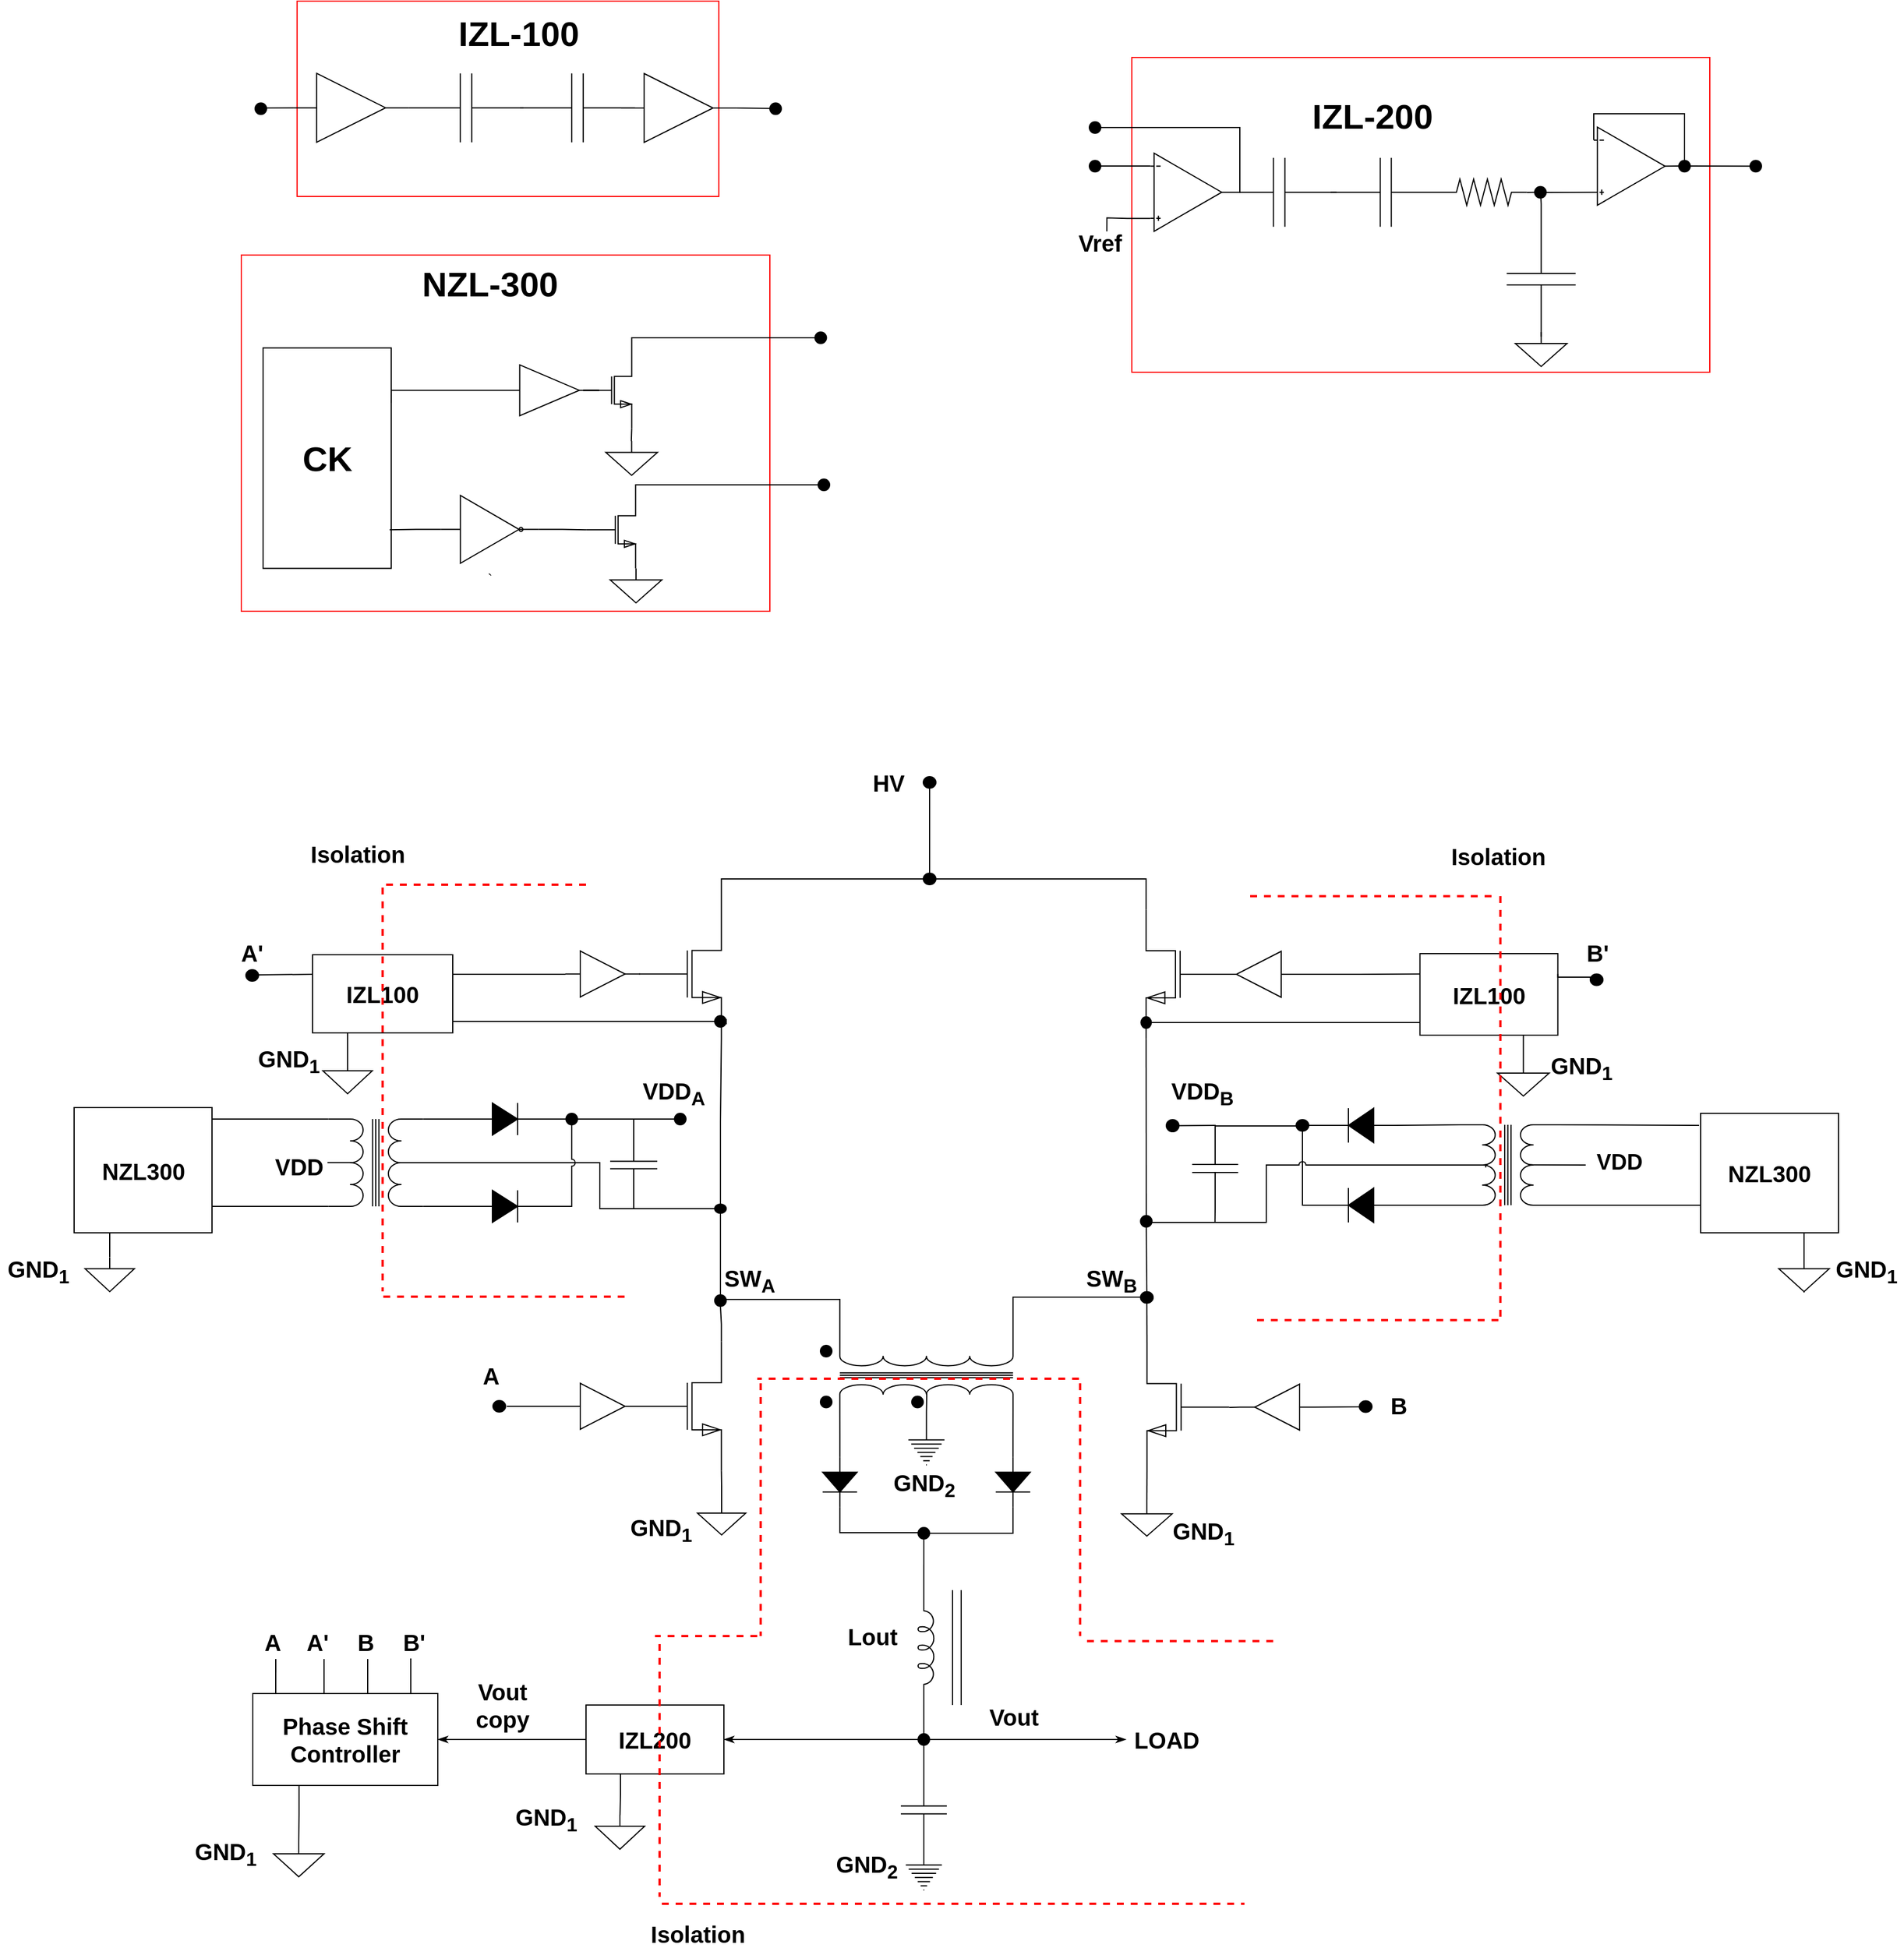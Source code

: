 <mxfile version="14.4.3" type="device"><diagram id="BkKOs8pB_9e7VOJl6XeJ" name="Page-1"><mxGraphModel dx="2613" dy="3754" grid="0" gridSize="1" guides="1" tooltips="1" connect="1" arrows="0" fold="1" page="0" pageScale="1" pageWidth="827" pageHeight="1169" math="0" shadow="0"><root><mxCell id="0"/><mxCell id="1" parent="0"/><mxCell id="mcBu1DE0JOdf2-kwuuoI-118" value="&lt;font style=&quot;font-size: 20px&quot;&gt;&lt;b&gt;NZL300&lt;/b&gt;&lt;/font&gt;" style="rounded=0;whiteSpace=wrap;html=1;strokeColor=#000000;fillColor=none;" parent="1" vertex="1"><mxGeometry x="-416.5" y="-1420" width="120" height="109" as="geometry"/></mxCell><mxCell id="S-JoOV4lJRkIOZchl41f-228" style="edgeStyle=elbowEdgeStyle;rounded=0;jumpStyle=none;orthogonalLoop=1;jettySize=auto;elbow=vertical;html=1;exitX=1;exitY=0;exitDx=0;exitDy=0;exitPerimeter=0;entryX=0;entryY=0.5;entryDx=0;entryDy=0;entryPerimeter=0;endArrow=none;endFill=0;strokeColor=#000000;strokeWidth=1;" parent="1" source="mcBu1DE0JOdf2-kwuuoI-119" target="mcBu1DE0JOdf2-kwuuoI-121" edge="1"><mxGeometry relative="1" as="geometry"/></mxCell><mxCell id="S-JoOV4lJRkIOZchl41f-229" style="edgeStyle=elbowEdgeStyle;rounded=0;jumpStyle=none;orthogonalLoop=1;jettySize=auto;elbow=vertical;html=1;exitX=0;exitY=0;exitDx=0;exitDy=0;exitPerimeter=0;entryX=0;entryY=0.5;entryDx=0;entryDy=0;entryPerimeter=0;endArrow=none;endFill=0;strokeColor=#000000;strokeWidth=1;" parent="1" source="mcBu1DE0JOdf2-kwuuoI-119" target="mcBu1DE0JOdf2-kwuuoI-120" edge="1"><mxGeometry relative="1" as="geometry"/></mxCell><mxCell id="mcBu1DE0JOdf2-kwuuoI-119" value="" style="pointerEvents=1;verticalLabelPosition=bottom;shadow=0;dashed=0;align=center;html=1;verticalAlign=top;shape=mxgraph.electrical.inductors.transformer_1;strokeColor=#000000;fillColor=none;direction=south;" parent="1" vertex="1"><mxGeometry x="-195.25" y="-1410" width="82.5" height="76" as="geometry"/></mxCell><mxCell id="mcBu1DE0JOdf2-kwuuoI-139" style="edgeStyle=orthogonalEdgeStyle;rounded=0;orthogonalLoop=1;jettySize=auto;html=1;exitX=1;exitY=0.75;exitDx=0;exitDy=0;entryX=1;entryY=1;entryDx=0;entryDy=0;entryPerimeter=0;endArrow=none;endFill=0;strokeColor=#000000;" parent="1" source="mcBu1DE0JOdf2-kwuuoI-118" target="mcBu1DE0JOdf2-kwuuoI-119" edge="1"><mxGeometry x="-414" y="-1720" as="geometry"><Array as="points"><mxPoint x="-296" y="-1334"/></Array></mxGeometry></mxCell><mxCell id="mcBu1DE0JOdf2-kwuuoI-140" style="edgeStyle=orthogonalEdgeStyle;rounded=0;orthogonalLoop=1;jettySize=auto;html=1;exitX=1;exitY=0.25;exitDx=0;exitDy=0;endArrow=none;endFill=0;strokeColor=#000000;entryX=0;entryY=1;entryDx=0;entryDy=0;entryPerimeter=0;" parent="1" source="mcBu1DE0JOdf2-kwuuoI-118" target="mcBu1DE0JOdf2-kwuuoI-119" edge="1"><mxGeometry x="-414" y="-1720" as="geometry"><mxPoint x="-230" y="-1400" as="targetPoint"/><Array as="points"><mxPoint x="-296" y="-1410"/></Array></mxGeometry></mxCell><mxCell id="S-JoOV4lJRkIOZchl41f-236" style="edgeStyle=elbowEdgeStyle;rounded=0;jumpStyle=none;orthogonalLoop=1;jettySize=auto;elbow=vertical;html=1;exitX=1;exitY=0.5;exitDx=0;exitDy=0;exitPerimeter=0;entryX=0;entryY=0.5;entryDx=0;entryDy=0;endArrow=none;endFill=0;strokeColor=#000000;strokeWidth=1;" parent="1" source="mcBu1DE0JOdf2-kwuuoI-120" target="S-JoOV4lJRkIOZchl41f-141" edge="1"><mxGeometry relative="1" as="geometry"/></mxCell><mxCell id="mcBu1DE0JOdf2-kwuuoI-120" value="" style="pointerEvents=1;fillColor=strokeColor;verticalLabelPosition=bottom;shadow=0;dashed=0;align=center;html=1;verticalAlign=top;shape=mxgraph.electrical.diodes.diode;strokeColor=#000000;" parent="1" vertex="1"><mxGeometry x="-69" y="-1424" width="55" height="28" as="geometry"/></mxCell><mxCell id="mcBu1DE0JOdf2-kwuuoI-121" value="" style="pointerEvents=1;fillColor=strokeColor;verticalLabelPosition=bottom;shadow=0;dashed=0;align=center;html=1;verticalAlign=top;shape=mxgraph.electrical.diodes.diode;strokeColor=#000000;" parent="1" vertex="1"><mxGeometry x="-69" y="-1348" width="55" height="28" as="geometry"/></mxCell><mxCell id="mcBu1DE0JOdf2-kwuuoI-122" value="" style="verticalLabelPosition=bottom;shadow=0;dashed=0;align=center;html=1;verticalAlign=top;shape=mxgraph.electrical.logic_gates.buffer2;" parent="1" vertex="1"><mxGeometry x="11" y="-1556.25" width="65" height="40" as="geometry"/></mxCell><mxCell id="mcBu1DE0JOdf2-kwuuoI-124" value="" style="verticalLabelPosition=bottom;shadow=0;dashed=0;align=center;html=1;verticalAlign=top;shape=mxgraph.electrical.transistors.nmos;pointerEvents=1;strokeColor=#000000;fillColor=none;" parent="1" vertex="1"><mxGeometry x="71" y="-1592.5" width="80" height="112.5" as="geometry"/></mxCell><mxCell id="mcBu1DE0JOdf2-kwuuoI-127" style="edgeStyle=orthogonalEdgeStyle;rounded=0;orthogonalLoop=1;jettySize=auto;html=1;exitX=1;exitY=0.5;exitDx=0;exitDy=0;entryX=0;entryY=0.5;entryDx=0;entryDy=0;entryPerimeter=0;endArrow=none;endFill=0;strokeColor=#000000;" parent="1" source="mcBu1DE0JOdf2-kwuuoI-122" target="mcBu1DE0JOdf2-kwuuoI-124" edge="1"><mxGeometry x="-414" y="-1720" as="geometry"/></mxCell><mxCell id="mcBu1DE0JOdf2-kwuuoI-138" style="edgeStyle=orthogonalEdgeStyle;rounded=0;orthogonalLoop=1;jettySize=auto;html=1;exitX=0.25;exitY=1;exitDx=0;exitDy=0;entryX=0.5;entryY=0;entryDx=0;entryDy=0;entryPerimeter=0;endArrow=none;endFill=0;strokeColor=#000000;" parent="1" source="mcBu1DE0JOdf2-kwuuoI-118" edge="1"><mxGeometry x="-414" y="-1720" as="geometry"><mxPoint x="-385.5" y="-1290" as="targetPoint"/></mxGeometry></mxCell><mxCell id="mcBu1DE0JOdf2-kwuuoI-147" style="edgeStyle=orthogonalEdgeStyle;rounded=0;orthogonalLoop=1;jettySize=auto;html=1;endArrow=none;endFill=0;strokeColor=#000000;noJump=0;jumpStyle=arc;exitX=1;exitY=0.5;exitDx=0;exitDy=0;exitPerimeter=0;" parent="1" source="mcBu1DE0JOdf2-kwuuoI-144" edge="1"><mxGeometry x="-414" y="-1720" as="geometry"><mxPoint x="-133" y="-1372" as="targetPoint"/><Array as="points"><mxPoint x="71" y="-1332"/><mxPoint x="41" y="-1332"/><mxPoint x="41" y="-1372"/></Array><mxPoint x="71" y="-1332" as="sourcePoint"/></mxGeometry></mxCell><mxCell id="S-JoOV4lJRkIOZchl41f-240" style="edgeStyle=elbowEdgeStyle;rounded=0;jumpStyle=none;orthogonalLoop=1;jettySize=auto;elbow=vertical;html=1;exitX=0;exitY=0.5;exitDx=0;exitDy=0;exitPerimeter=0;entryX=1;entryY=0.5;entryDx=0;entryDy=0;endArrow=none;endFill=0;strokeColor=#000000;strokeWidth=1;" parent="1" source="mcBu1DE0JOdf2-kwuuoI-144" target="S-JoOV4lJRkIOZchl41f-141" edge="1"><mxGeometry relative="1" as="geometry"><Array as="points"><mxPoint x="47" y="-1410"/></Array></mxGeometry></mxCell><mxCell id="mcBu1DE0JOdf2-kwuuoI-144" value="" style="pointerEvents=1;verticalLabelPosition=bottom;shadow=0;dashed=0;align=center;html=1;verticalAlign=top;shape=mxgraph.electrical.capacitors.capacitor_1;strokeColor=#000000;fillColor=none;direction=south;" parent="1" vertex="1"><mxGeometry x="50" y="-1402" width="41" height="64" as="geometry"/></mxCell><mxCell id="mcBu1DE0JOdf2-kwuuoI-149" value="" style="endArrow=none;html=1;strokeWidth=1;" parent="1" edge="1"><mxGeometry x="-411" y="-1719.14" width="100" as="geometry"><mxPoint x="-196" y="-1372.14" as="sourcePoint"/><mxPoint x="-175" y="-1372.14" as="targetPoint"/><Array as="points"/></mxGeometry></mxCell><mxCell id="mcBu1DE0JOdf2-kwuuoI-150" value="&lt;b style=&quot;font-size: 20px&quot;&gt;VDD&lt;/b&gt;" style="text;html=1;align=center;verticalAlign=middle;resizable=0;points=[];autosize=1;" parent="1" vertex="1"><mxGeometry x="-247" y="-1379" width="52" height="20" as="geometry"/></mxCell><mxCell id="mcBu1DE0JOdf2-kwuuoI-155" value="&lt;b&gt;&lt;font style=&quot;font-size: 20px&quot;&gt;A'&lt;/font&gt;&lt;/b&gt;" style="text;html=1;align=center;verticalAlign=middle;resizable=0;points=[];autosize=1;" parent="1" vertex="1"><mxGeometry x="-277" y="-1565" width="30" height="20" as="geometry"/></mxCell><mxCell id="mcBu1DE0JOdf2-kwuuoI-156" value="&lt;b style=&quot;font-size: 20px&quot;&gt;&lt;font style=&quot;font-size: 20px&quot;&gt;GND&lt;sub&gt;1&lt;/sub&gt;&lt;/font&gt;&lt;/b&gt;" style="text;html=1;align=center;verticalAlign=middle;resizable=0;points=[];autosize=1;" parent="1" vertex="1"><mxGeometry x="-265.25" y="-1475" width="70" height="30" as="geometry"/></mxCell><mxCell id="mcBu1DE0JOdf2-kwuuoI-158" value="&lt;b style=&quot;font-size: 20px&quot;&gt;&lt;font style=&quot;font-size: 20px&quot;&gt;GND&lt;sub&gt;1&lt;/sub&gt;&lt;/font&gt;&lt;/b&gt;" style="text;html=1;align=center;verticalAlign=middle;resizable=0;points=[];autosize=1;" parent="1" vertex="1"><mxGeometry x="-480.5" y="-1289.76" width="64" height="25" as="geometry"/></mxCell><mxCell id="S-JoOV4lJRkIOZchl41f-79" style="edgeStyle=elbowEdgeStyle;rounded=0;jumpStyle=none;orthogonalLoop=1;jettySize=auto;elbow=vertical;html=1;exitX=1;exitY=0;exitDx=0;exitDy=0;exitPerimeter=0;entryX=0.5;entryY=1;entryDx=0;entryDy=0;endArrow=none;endFill=0;" parent="1" source="mcBu1DE0JOdf2-kwuuoI-215" target="S-JoOV4lJRkIOZchl41f-73" edge="1"><mxGeometry relative="1" as="geometry"/></mxCell><mxCell id="mcBu1DE0JOdf2-kwuuoI-215" value="" style="verticalLabelPosition=bottom;shadow=0;dashed=0;align=center;html=1;verticalAlign=top;shape=mxgraph.electrical.transistors.nmos;pointerEvents=1;strokeColor=#000000;fillColor=none;" parent="1" vertex="1"><mxGeometry x="71" y="-1216.25" width="80" height="112.5" as="geometry"/></mxCell><mxCell id="mcBu1DE0JOdf2-kwuuoI-220" style="edgeStyle=orthogonalEdgeStyle;rounded=0;jumpStyle=arc;orthogonalLoop=1;jettySize=auto;html=1;exitX=0;exitY=0.5;exitDx=0;exitDy=0;endArrow=none;endFill=0;strokeColor=#000000;" parent="1" source="mcBu1DE0JOdf2-kwuuoI-217" edge="1"><mxGeometry x="-414" y="-1720" as="geometry"><mxPoint x="-40" y="-1160" as="targetPoint"/></mxGeometry></mxCell><mxCell id="mcBu1DE0JOdf2-kwuuoI-217" value="" style="verticalLabelPosition=bottom;shadow=0;dashed=0;align=center;html=1;verticalAlign=top;shape=mxgraph.electrical.logic_gates.buffer2;" parent="1" vertex="1"><mxGeometry x="11" y="-1180" width="65" height="40" as="geometry"/></mxCell><mxCell id="mcBu1DE0JOdf2-kwuuoI-219" style="edgeStyle=orthogonalEdgeStyle;rounded=0;jumpStyle=arc;orthogonalLoop=1;jettySize=auto;html=1;exitX=0;exitY=0.5;exitDx=0;exitDy=0;exitPerimeter=0;entryX=1;entryY=0.5;entryDx=0;entryDy=0;endArrow=none;endFill=0;strokeColor=#000000;" parent="1" source="mcBu1DE0JOdf2-kwuuoI-215" target="mcBu1DE0JOdf2-kwuuoI-217" edge="1"><mxGeometry x="-414" y="-1720" as="geometry"/></mxCell><mxCell id="mcBu1DE0JOdf2-kwuuoI-221" value="&lt;font size=&quot;1&quot;&gt;&lt;b style=&quot;font-size: 20px&quot;&gt;A&lt;/b&gt;&lt;/font&gt;" style="text;html=1;align=center;verticalAlign=middle;resizable=0;points=[];autosize=1;" parent="1" vertex="1"><mxGeometry x="-69" y="-1197" width="30" height="20" as="geometry"/></mxCell><mxCell id="mcBu1DE0JOdf2-kwuuoI-228" style="edgeStyle=orthogonalEdgeStyle;rounded=0;jumpStyle=none;orthogonalLoop=1;jettySize=auto;html=1;exitX=0.5;exitY=0;exitDx=0;exitDy=0;exitPerimeter=0;entryX=1;entryY=1;entryDx=0;entryDy=0;entryPerimeter=0;endArrow=none;endFill=0;strokeColor=#000000;" parent="1" target="mcBu1DE0JOdf2-kwuuoI-215" edge="1"><mxGeometry x="-414" y="-1720" as="geometry"><mxPoint x="146" y="-1103.75" as="sourcePoint"/></mxGeometry></mxCell><mxCell id="mcBu1DE0JOdf2-kwuuoI-232" style="edgeStyle=orthogonalEdgeStyle;rounded=0;jumpStyle=none;orthogonalLoop=1;jettySize=auto;html=1;exitX=0.5;exitY=0;exitDx=0;exitDy=0;endArrow=none;endFill=0;strokeColor=#000000;" parent="1" source="mcBu1DE0JOdf2-kwuuoI-230" edge="1"><mxGeometry x="-414" y="-1720" as="geometry"><mxPoint x="-161" y="-940" as="targetPoint"/><Array as="points"><mxPoint x="-161" y="-910"/><mxPoint x="-161" y="-940"/></Array></mxGeometry></mxCell><mxCell id="S-JoOV4lJRkIOZchl41f-114" style="edgeStyle=elbowEdgeStyle;rounded=0;jumpStyle=none;orthogonalLoop=1;jettySize=auto;elbow=vertical;html=1;exitX=0.25;exitY=1;exitDx=0;exitDy=0;entryX=0.5;entryY=0;entryDx=0;entryDy=0;entryPerimeter=0;endArrow=none;endFill=0;" parent="1" source="mcBu1DE0JOdf2-kwuuoI-230" edge="1"><mxGeometry relative="1" as="geometry"><mxPoint x="-221" y="-779.996" as="targetPoint"/></mxGeometry></mxCell><mxCell id="S-JoOV4lJRkIOZchl41f-268" style="edgeStyle=elbowEdgeStyle;rounded=0;jumpStyle=arc;jumpSize=6;orthogonalLoop=1;jettySize=auto;elbow=vertical;html=1;exitX=0.25;exitY=0;exitDx=0;exitDy=0;endArrow=none;endFill=0;strokeColor=#000000;strokeWidth=1;" parent="1" source="mcBu1DE0JOdf2-kwuuoI-230" edge="1"><mxGeometry relative="1" as="geometry"><mxPoint x="-199" y="-940" as="targetPoint"/><Array as="points"><mxPoint x="-198" y="-910"/><mxPoint x="-191" y="-910"/><mxPoint x="-200" y="-929"/><mxPoint x="-203" y="-910"/></Array></mxGeometry></mxCell><mxCell id="S-JoOV4lJRkIOZchl41f-272" style="edgeStyle=elbowEdgeStyle;rounded=0;jumpStyle=arc;jumpSize=6;orthogonalLoop=1;jettySize=auto;elbow=vertical;html=1;exitX=0.75;exitY=0;exitDx=0;exitDy=0;endArrow=none;endFill=0;strokeColor=#000000;strokeWidth=1;" parent="1" source="mcBu1DE0JOdf2-kwuuoI-230" edge="1"><mxGeometry relative="1" as="geometry"><mxPoint x="-123.536" y="-940.487" as="targetPoint"/><Array as="points"><mxPoint x="-132" y="-910"/></Array></mxGeometry></mxCell><mxCell id="mcBu1DE0JOdf2-kwuuoI-230" value="&lt;b&gt;&lt;font style=&quot;font-size: 20px&quot;&gt;Phase Shift Controller&lt;/font&gt;&lt;/b&gt;" style="rounded=0;whiteSpace=wrap;html=1;strokeColor=#000000;fillColor=none;" parent="1" vertex="1"><mxGeometry x="-261" y="-910" width="161" height="80" as="geometry"/></mxCell><mxCell id="mcBu1DE0JOdf2-kwuuoI-239" value="" style="endArrow=none;html=1;strokeWidth=1;exitX=0.124;exitY=-0.004;exitDx=0;exitDy=0;exitPerimeter=0;" parent="1" source="mcBu1DE0JOdf2-kwuuoI-230" edge="1"><mxGeometry x="-414" y="-1720" width="100" as="geometry"><mxPoint x="-241" y="-916" as="sourcePoint"/><mxPoint x="-241" y="-940" as="targetPoint"/></mxGeometry></mxCell><mxCell id="mcBu1DE0JOdf2-kwuuoI-240" value="&lt;b&gt;&lt;font style=&quot;font-size: 20px&quot;&gt;A&lt;/font&gt;&lt;/b&gt;" style="text;html=1;align=center;verticalAlign=middle;resizable=0;points=[];autosize=1;strokeWidth=5;" parent="1" vertex="1"><mxGeometry x="-259" y="-965" width="30" height="20" as="geometry"/></mxCell><mxCell id="mcBu1DE0JOdf2-kwuuoI-241" value="&lt;b&gt;&lt;font style=&quot;font-size: 20px&quot;&gt;A'&lt;/font&gt;&lt;/b&gt;" style="text;html=1;align=center;verticalAlign=middle;resizable=0;points=[];autosize=1;strokeWidth=5;" parent="1" vertex="1"><mxGeometry x="-220" y="-965" width="30" height="20" as="geometry"/></mxCell><mxCell id="mcBu1DE0JOdf2-kwuuoI-242" value="&lt;b&gt;&lt;font style=&quot;font-size: 20px&quot;&gt;B&lt;/font&gt;&lt;/b&gt;" style="text;html=1;align=center;verticalAlign=middle;resizable=0;points=[];autosize=1;strokeWidth=5;" parent="1" vertex="1"><mxGeometry x="-178" y="-965" width="30" height="20" as="geometry"/></mxCell><mxCell id="mcBu1DE0JOdf2-kwuuoI-243" value="&lt;b&gt;&lt;font style=&quot;font-size: 20px&quot;&gt;B'&lt;/font&gt;&lt;/b&gt;" style="text;html=1;align=center;verticalAlign=middle;resizable=0;points=[];autosize=1;strokeWidth=5;" parent="1" vertex="1"><mxGeometry x="-136" y="-965" width="30" height="20" as="geometry"/></mxCell><mxCell id="mcBu1DE0JOdf2-kwuuoI-244" value="&lt;b style=&quot;font-size: 20px&quot;&gt;&lt;font style=&quot;font-size: 20px&quot;&gt;GND&lt;sub&gt;1&lt;/sub&gt;&lt;/font&gt;&lt;/b&gt;" style="text;html=1;align=center;verticalAlign=middle;resizable=0;points=[];autosize=1;" parent="1" vertex="1"><mxGeometry x="-320" y="-785" width="70" height="30" as="geometry"/></mxCell><mxCell id="mcBu1DE0JOdf2-kwuuoI-245" style="edgeStyle=orthogonalEdgeStyle;rounded=0;orthogonalLoop=1;jettySize=auto;html=1;exitX=0;exitY=0.5;exitDx=0;exitDy=0;endArrow=classicThin;endFill=1;strokeColor=#000000;entryX=1;entryY=0.5;entryDx=0;entryDy=0;" parent="1" source="mcBu1DE0JOdf2-kwuuoI-246" target="mcBu1DE0JOdf2-kwuuoI-230" edge="1"><mxGeometry x="-414" y="-1720" as="geometry"><mxPoint x="-56" y="-875" as="targetPoint"/></mxGeometry></mxCell><mxCell id="S-JoOV4lJRkIOZchl41f-58" style="edgeStyle=elbowEdgeStyle;rounded=0;jumpStyle=none;orthogonalLoop=1;jettySize=auto;elbow=vertical;html=1;exitX=0.25;exitY=1;exitDx=0;exitDy=0;endArrow=none;endFill=0;entryX=0.5;entryY=0;entryDx=0;entryDy=0;entryPerimeter=0;" parent="1" source="mcBu1DE0JOdf2-kwuuoI-246" edge="1"><mxGeometry relative="1" as="geometry"><mxPoint x="58.58" y="-803.996" as="targetPoint"/></mxGeometry></mxCell><mxCell id="mcBu1DE0JOdf2-kwuuoI-246" value="&lt;b&gt;&lt;font style=&quot;font-size: 20px&quot;&gt;IZL200&lt;/font&gt;&lt;/b&gt;" style="rounded=0;whiteSpace=wrap;html=1;strokeColor=#000000;fillColor=none;" parent="1" vertex="1"><mxGeometry x="29" y="-900" width="120" height="60" as="geometry"/></mxCell><mxCell id="mcBu1DE0JOdf2-kwuuoI-249" value="&lt;b style=&quot;font-size: 20px&quot;&gt;&lt;font style=&quot;font-size: 20px&quot;&gt;Vout&lt;br&gt;copy&lt;br&gt;&lt;/font&gt;&lt;/b&gt;" style="text;html=1;align=center;verticalAlign=middle;resizable=0;points=[];autosize=1;" parent="1" vertex="1"><mxGeometry x="-74" y="-920" width="60" height="40" as="geometry"/></mxCell><mxCell id="mcBu1DE0JOdf2-kwuuoI-250" value="&lt;b style=&quot;font-size: 20px&quot;&gt;&lt;font style=&quot;font-size: 20px&quot;&gt;GND&lt;sub&gt;1&lt;/sub&gt;&lt;/font&gt;&lt;/b&gt;" style="text;html=1;align=center;verticalAlign=middle;resizable=0;points=[];autosize=1;" parent="1" vertex="1"><mxGeometry x="-41" y="-815" width="70" height="30" as="geometry"/></mxCell><mxCell id="mcBu1DE0JOdf2-kwuuoI-304" style="edgeStyle=orthogonalEdgeStyle;rounded=0;orthogonalLoop=1;jettySize=auto;html=1;entryX=1;entryY=0.5;entryDx=0;entryDy=0;endArrow=classicThin;endFill=1;" parent="1" target="mcBu1DE0JOdf2-kwuuoI-246" edge="1"><mxGeometry x="-414" y="-1720" as="geometry"><mxPoint x="284" y="-870" as="sourcePoint"/><Array as="points"><mxPoint x="284" y="-870"/></Array></mxGeometry></mxCell><mxCell id="mcBu1DE0JOdf2-kwuuoI-305" style="edgeStyle=orthogonalEdgeStyle;rounded=0;orthogonalLoop=1;jettySize=auto;html=1;endArrow=classicThin;endFill=1;" parent="1" source="S-JoOV4lJRkIOZchl41f-60" edge="1"><mxGeometry x="-399" y="-1720" as="geometry"><mxPoint x="499" y="-870" as="targetPoint"/><mxPoint x="286" y="-870" as="sourcePoint"/><Array as="points"><mxPoint x="299" y="-870"/></Array></mxGeometry></mxCell><mxCell id="mcBu1DE0JOdf2-kwuuoI-300" value="&lt;b style=&quot;font-size: 20px&quot;&gt;&lt;font style=&quot;font-size: 20px&quot;&gt;GND&lt;sub&gt;2&lt;/sub&gt;&lt;/font&gt;&lt;/b&gt;" style="text;html=1;align=center;verticalAlign=middle;resizable=0;points=[];autosize=1;" parent="1" vertex="1"><mxGeometry x="238" y="-774.47" width="70" height="30" as="geometry"/></mxCell><mxCell id="mcBu1DE0JOdf2-kwuuoI-306" value="&lt;b&gt;&lt;font style=&quot;font-size: 20px&quot;&gt;LOAD&lt;/font&gt;&lt;/b&gt;" style="text;html=1;align=center;verticalAlign=middle;resizable=0;points=[];autosize=1;" parent="1" vertex="1"><mxGeometry x="499" y="-880" width="70" height="20" as="geometry"/></mxCell><mxCell id="mcBu1DE0JOdf2-kwuuoI-310" value="&lt;b&gt;&lt;font style=&quot;font-size: 20px&quot;&gt;Vout&lt;/font&gt;&lt;/b&gt;" style="text;html=1;align=center;verticalAlign=middle;resizable=0;points=[];autosize=1;" parent="1" vertex="1"><mxGeometry x="370.59" y="-900" width="60" height="20" as="geometry"/></mxCell><mxCell id="mcBu1DE0JOdf2-kwuuoI-313" value="" style="group" parent="1" vertex="1" connectable="0"><mxGeometry x="318" y="-1000" width="37.5" height="100" as="geometry"/></mxCell><mxCell id="mcBu1DE0JOdf2-kwuuoI-311" value="" style="pointerEvents=1;verticalLabelPosition=bottom;shadow=0;dashed=0;align=center;html=1;verticalAlign=top;shape=mxgraph.electrical.inductors.inductor_5;direction=south;" parent="mcBu1DE0JOdf2-kwuuoI-313" vertex="1"><mxGeometry width="14" height="100" as="geometry"/></mxCell><mxCell id="mcBu1DE0JOdf2-kwuuoI-312" value="" style="verticalLabelPosition=bottom;shadow=0;dashed=0;align=center;html=1;verticalAlign=top;shape=mxgraph.electrical.transmission.2_line_bus;direction=south;" parent="mcBu1DE0JOdf2-kwuuoI-313" vertex="1"><mxGeometry x="30" width="7.5" height="100" as="geometry"/></mxCell><mxCell id="mcBu1DE0JOdf2-kwuuoI-340" value="&lt;b&gt;&lt;font style=&quot;font-size: 20px&quot;&gt;Lout&lt;/font&gt;&lt;/b&gt;" style="text;html=1;align=center;verticalAlign=middle;resizable=0;points=[];autosize=1;" parent="mcBu1DE0JOdf2-kwuuoI-313" vertex="1"><mxGeometry x="-70" y="30" width="60" height="20" as="geometry"/></mxCell><mxCell id="mcBu1DE0JOdf2-kwuuoI-314" style="edgeStyle=orthogonalEdgeStyle;rounded=0;orthogonalLoop=1;jettySize=auto;html=1;exitX=1;exitY=0.645;exitDx=0;exitDy=0;exitPerimeter=0;endArrow=none;endFill=0;" parent="1" source="mcBu1DE0JOdf2-kwuuoI-311" edge="1"><mxGeometry x="-414" y="-1720" as="geometry"><mxPoint x="281.0" y="-870" as="targetPoint"/><Array as="points"><mxPoint x="323" y="-870"/></Array></mxGeometry></mxCell><mxCell id="mcBu1DE0JOdf2-kwuuoI-338" value="" style="group;rotation=180;" parent="1" vertex="1" connectable="0"><mxGeometry x="374" y="-1464" width="31.5" height="172" as="geometry"/></mxCell><mxCell id="S-JoOV4lJRkIOZchl41f-48" style="edgeStyle=elbowEdgeStyle;rounded=0;jumpStyle=none;orthogonalLoop=1;jettySize=auto;elbow=vertical;html=1;exitX=0;exitY=0.5;exitDx=0;exitDy=0;exitPerimeter=0;entryX=0;entryY=0;entryDx=0;entryDy=0;entryPerimeter=0;endArrow=none;endFill=0;" parent="1" source="mcBu1DE0JOdf2-kwuuoI-335" target="mcBu1DE0JOdf2-kwuuoI-333" edge="1"><mxGeometry relative="1" as="geometry"/></mxCell><mxCell id="mcBu1DE0JOdf2-kwuuoI-335" value="" style="pointerEvents=1;fillColor=strokeColor;verticalLabelPosition=bottom;shadow=0;dashed=0;align=center;html=1;verticalAlign=top;shape=mxgraph.electrical.diodes.diode;strokeColor=#000000;direction=east;rotation=90;" parent="1" vertex="1"><mxGeometry x="379.0" y="-1109" width="43.188" height="30" as="geometry"/></mxCell><mxCell id="S-JoOV4lJRkIOZchl41f-49" style="edgeStyle=elbowEdgeStyle;rounded=0;jumpStyle=none;orthogonalLoop=1;jettySize=auto;elbow=vertical;html=1;exitX=0;exitY=0.5;exitDx=0;exitDy=0;exitPerimeter=0;entryX=1;entryY=0;entryDx=0;entryDy=0;entryPerimeter=0;endArrow=none;endFill=0;" parent="1" source="mcBu1DE0JOdf2-kwuuoI-336" target="mcBu1DE0JOdf2-kwuuoI-333" edge="1"><mxGeometry relative="1" as="geometry"/></mxCell><mxCell id="S-JoOV4lJRkIOZchl41f-65" style="edgeStyle=elbowEdgeStyle;rounded=0;jumpStyle=none;orthogonalLoop=1;jettySize=auto;elbow=vertical;html=1;exitX=1;exitY=0.5;exitDx=0;exitDy=0;exitPerimeter=0;entryX=0;entryY=0.5;entryDx=0;entryDy=0;endArrow=none;endFill=0;" parent="1" source="mcBu1DE0JOdf2-kwuuoI-336" target="S-JoOV4lJRkIOZchl41f-62" edge="1"><mxGeometry relative="1" as="geometry"><Array as="points"><mxPoint x="252" y="-1050"/></Array></mxGeometry></mxCell><mxCell id="mcBu1DE0JOdf2-kwuuoI-336" value="" style="pointerEvents=1;fillColor=strokeColor;verticalLabelPosition=bottom;shadow=0;dashed=0;align=center;html=1;verticalAlign=top;shape=mxgraph.electrical.diodes.diode;strokeColor=#000000;direction=east;rotation=90;" parent="1" vertex="1"><mxGeometry x="228.311" y="-1109" width="43.188" height="30" as="geometry"/></mxCell><mxCell id="mcBu1DE0JOdf2-kwuuoI-343" value="&lt;b style=&quot;font-size: 20px&quot;&gt;&lt;font style=&quot;font-size: 20px&quot;&gt;GND&lt;sub&gt;2&lt;/sub&gt;&lt;/font&gt;&lt;/b&gt;" style="text;html=1;align=center;verticalAlign=middle;resizable=0;points=[];autosize=1;" parent="1" vertex="1"><mxGeometry x="291" y="-1103.75" width="64" height="25" as="geometry"/></mxCell><mxCell id="mcBu1DE0JOdf2-kwuuoI-348" value="" style="verticalLabelPosition=bottom;shadow=0;dashed=0;align=center;html=1;verticalAlign=top;shape=mxgraph.electrical.transistors.nmos;pointerEvents=1;strokeColor=#000000;fillColor=none;flipH=1;" parent="1" vertex="1"><mxGeometry x="512.19" y="-1592.25" width="80" height="112.5" as="geometry"/></mxCell><mxCell id="mcBu1DE0JOdf2-kwuuoI-349" value="" style="verticalLabelPosition=bottom;shadow=0;dashed=0;align=center;html=1;verticalAlign=top;shape=mxgraph.electrical.logic_gates.buffer2;flipH=1;" parent="1" vertex="1"><mxGeometry x="582" y="-1556" width="65" height="40" as="geometry"/></mxCell><mxCell id="S-JoOV4lJRkIOZchl41f-102" style="edgeStyle=elbowEdgeStyle;rounded=0;jumpStyle=none;orthogonalLoop=1;jettySize=auto;elbow=vertical;html=1;exitX=1;exitY=0.25;exitDx=0;exitDy=0;entryX=0;entryY=0.5;entryDx=0;entryDy=0;endArrow=none;endFill=0;" parent="1" source="mcBu1DE0JOdf2-kwuuoI-350" target="S-JoOV4lJRkIOZchl41f-101" edge="1"><mxGeometry relative="1" as="geometry"/></mxCell><mxCell id="S-JoOV4lJRkIOZchl41f-226" style="edgeStyle=elbowEdgeStyle;rounded=0;jumpStyle=none;orthogonalLoop=1;jettySize=auto;elbow=vertical;html=1;exitX=0.75;exitY=1;exitDx=0;exitDy=0;entryX=0.5;entryY=0;entryDx=0;entryDy=0;entryPerimeter=0;endArrow=none;endFill=0;strokeColor=#000000;strokeWidth=1;" parent="1" source="mcBu1DE0JOdf2-kwuuoI-350" target="S-JoOV4lJRkIOZchl41f-224" edge="1"><mxGeometry relative="1" as="geometry"/></mxCell><mxCell id="mcBu1DE0JOdf2-kwuuoI-350" value="&lt;b&gt;&lt;font style=&quot;font-size: 20px&quot;&gt;IZL100&lt;/font&gt;&lt;/b&gt;" style="rounded=0;whiteSpace=wrap;html=1;strokeColor=#000000;fillColor=none;" parent="1" vertex="1"><mxGeometry x="754.75" y="-1554" width="120" height="71" as="geometry"/></mxCell><mxCell id="mcBu1DE0JOdf2-kwuuoI-357" style="edgeStyle=orthogonalEdgeStyle;rounded=0;orthogonalLoop=1;jettySize=auto;html=1;exitX=1;exitY=0.5;exitDx=0;exitDy=0;endArrow=none;endFill=0;entryX=0;entryY=0.25;entryDx=0;entryDy=0;" parent="1" source="mcBu1DE0JOdf2-kwuuoI-349" target="mcBu1DE0JOdf2-kwuuoI-350" edge="1"><mxGeometry x="-414" y="-1720" as="geometry"><mxPoint x="743" y="-1525" as="targetPoint"/></mxGeometry></mxCell><mxCell id="mcBu1DE0JOdf2-kwuuoI-353" value="" style="pointerEvents=1;fillColor=strokeColor;verticalLabelPosition=bottom;shadow=0;dashed=0;align=center;html=1;verticalAlign=top;shape=mxgraph.electrical.diodes.diode;strokeColor=#000000;flipH=1;" parent="1" vertex="1"><mxGeometry x="676" y="-1419.5" width="55" height="30" as="geometry"/></mxCell><mxCell id="S-JoOV4lJRkIOZchl41f-250" style="edgeStyle=elbowEdgeStyle;rounded=0;jumpStyle=sharp;orthogonalLoop=1;jettySize=auto;elbow=vertical;html=1;exitX=1;exitY=0.5;exitDx=0;exitDy=0;exitPerimeter=0;entryX=0.5;entryY=1;entryDx=0;entryDy=0;endArrow=none;endFill=0;strokeColor=#000000;strokeWidth=1;jumpSize=6;" parent="1" source="mcBu1DE0JOdf2-kwuuoI-354" target="S-JoOV4lJRkIOZchl41f-103" edge="1"><mxGeometry relative="1" as="geometry"><Array as="points"><mxPoint x="661" y="-1335"/></Array></mxGeometry></mxCell><mxCell id="mcBu1DE0JOdf2-kwuuoI-354" value="" style="pointerEvents=1;fillColor=strokeColor;verticalLabelPosition=bottom;shadow=0;dashed=0;align=center;html=1;verticalAlign=top;shape=mxgraph.electrical.diodes.diode;strokeColor=#000000;flipH=1;" parent="1" vertex="1"><mxGeometry x="676" y="-1350" width="55" height="30" as="geometry"/></mxCell><mxCell id="mcBu1DE0JOdf2-kwuuoI-375" style="edgeStyle=orthogonalEdgeStyle;rounded=0;jumpStyle=arc;orthogonalLoop=1;jettySize=auto;html=1;endArrow=none;endFill=0;entryX=0.531;entryY=0.267;entryDx=0;entryDy=0;entryPerimeter=0;" parent="1" source="S-JoOV4lJRkIOZchl41f-244" target="mcBu1DE0JOdf2-kwuuoI-352" edge="1"><mxGeometry x="-414" y="-1720" as="geometry"><mxPoint x="631" y="-1355" as="targetPoint"/><mxPoint x="516" y="-1320" as="sourcePoint"/><Array as="points"><mxPoint x="621" y="-1320"/><mxPoint x="621" y="-1370"/></Array></mxGeometry></mxCell><mxCell id="S-JoOV4lJRkIOZchl41f-255" style="edgeStyle=elbowEdgeStyle;rounded=0;jumpStyle=arc;jumpSize=6;orthogonalLoop=1;jettySize=auto;elbow=vertical;html=1;exitX=1;exitY=0;exitDx=0;exitDy=0;exitPerimeter=0;entryX=0.5;entryY=1;entryDx=0;entryDy=0;endArrow=none;endFill=0;strokeColor=#000000;strokeWidth=1;" parent="1" source="mcBu1DE0JOdf2-kwuuoI-369" target="S-JoOV4lJRkIOZchl41f-107" edge="1"><mxGeometry relative="1" as="geometry"/></mxCell><mxCell id="mcBu1DE0JOdf2-kwuuoI-369" value="" style="verticalLabelPosition=bottom;shadow=0;dashed=0;align=center;html=1;verticalAlign=top;shape=mxgraph.electrical.transistors.nmos;pointerEvents=1;strokeColor=#000000;fillColor=none;flipH=1;" parent="1" vertex="1"><mxGeometry x="513" y="-1215.5" width="80" height="112.5" as="geometry"/></mxCell><mxCell id="S-JoOV4lJRkIOZchl41f-129" style="edgeStyle=elbowEdgeStyle;rounded=0;jumpStyle=none;orthogonalLoop=1;jettySize=auto;elbow=vertical;html=1;exitX=1;exitY=1;exitDx=0;exitDy=0;exitPerimeter=0;entryX=0;entryY=0.75;entryDx=0;entryDy=0;endArrow=none;endFill=0;" parent="1" source="mcBu1DE0JOdf2-kwuuoI-352" target="S-JoOV4lJRkIOZchl41f-127" edge="1"><mxGeometry relative="1" as="geometry"><Array as="points"><mxPoint x="936" y="-1335"/></Array></mxGeometry></mxCell><mxCell id="S-JoOV4lJRkIOZchl41f-130" style="edgeStyle=elbowEdgeStyle;rounded=0;jumpStyle=none;orthogonalLoop=1;jettySize=auto;elbow=vertical;html=1;exitX=0;exitY=1;exitDx=0;exitDy=0;exitPerimeter=0;entryX=-0.011;entryY=0.105;entryDx=0;entryDy=0;entryPerimeter=0;endArrow=none;endFill=0;" parent="1" source="mcBu1DE0JOdf2-kwuuoI-352" target="S-JoOV4lJRkIOZchl41f-127" edge="1"><mxGeometry relative="1" as="geometry"/></mxCell><mxCell id="mcBu1DE0JOdf2-kwuuoI-352" value="" style="pointerEvents=1;verticalLabelPosition=bottom;shadow=0;dashed=0;align=center;html=1;verticalAlign=top;shape=mxgraph.electrical.inductors.transformer_1;strokeColor=#000000;fillColor=none;direction=south;flipH=1;" parent="1" vertex="1"><mxGeometry x="790" y="-1405" width="82.5" height="70" as="geometry"/></mxCell><mxCell id="mcBu1DE0JOdf2-kwuuoI-363" style="edgeStyle=orthogonalEdgeStyle;rounded=0;orthogonalLoop=1;jettySize=auto;html=1;exitX=0;exitY=0.5;exitDx=0;exitDy=0;exitPerimeter=0;entryX=0;entryY=0;entryDx=0;entryDy=0;entryPerimeter=0;endArrow=none;endFill=0;" parent="1" source="mcBu1DE0JOdf2-kwuuoI-353" target="mcBu1DE0JOdf2-kwuuoI-352" edge="1"><mxGeometry x="-414" y="-1720" as="geometry"><Array as="points"><mxPoint x="790" y="-1405"/></Array></mxGeometry></mxCell><mxCell id="mcBu1DE0JOdf2-kwuuoI-364" style="edgeStyle=orthogonalEdgeStyle;rounded=0;orthogonalLoop=1;jettySize=auto;html=1;exitX=1;exitY=0;exitDx=0;exitDy=0;exitPerimeter=0;entryX=0;entryY=0.5;entryDx=0;entryDy=0;entryPerimeter=0;endArrow=none;endFill=0;" parent="1" source="mcBu1DE0JOdf2-kwuuoI-352" target="mcBu1DE0JOdf2-kwuuoI-354" edge="1"><mxGeometry x="-414" y="-1720" as="geometry"><Array as="points"><mxPoint x="750" y="-1335"/></Array></mxGeometry></mxCell><mxCell id="mcBu1DE0JOdf2-kwuuoI-384" value="&lt;b style=&quot;font-size: 20px&quot;&gt;&lt;font style=&quot;font-size: 20px&quot;&gt;GND&lt;sub&gt;1&lt;/sub&gt;&lt;/font&gt;&lt;/b&gt;" style="text;html=1;align=center;verticalAlign=middle;resizable=0;points=[];autosize=1;" parent="1" vertex="1"><mxGeometry x="863" y="-1467" width="64" height="25" as="geometry"/></mxCell><mxCell id="mcBu1DE0JOdf2-kwuuoI-388" value="&lt;b&gt;&lt;font style=&quot;font-size: 20px&quot;&gt;B'&lt;/font&gt;&lt;/b&gt;" style="text;html=1;align=center;verticalAlign=middle;resizable=0;points=[];autosize=1;" parent="1" vertex="1"><mxGeometry x="893.5" y="-1565" width="30" height="20" as="geometry"/></mxCell><mxCell id="mcBu1DE0JOdf2-kwuuoI-391" value="&lt;b&gt;&lt;font style=&quot;font-size: 20px&quot;&gt;HV&lt;/font&gt;&lt;/b&gt;" style="text;html=1;align=center;verticalAlign=middle;resizable=0;points=[];autosize=1;" parent="1" vertex="1"><mxGeometry x="271.5" y="-1713" width="40" height="20" as="geometry"/></mxCell><mxCell id="mcBu1DE0JOdf2-kwuuoI-393" value="&lt;b style=&quot;font-size: 20px&quot;&gt;&lt;font style=&quot;font-size: 20px&quot;&gt;GND&lt;sub&gt;1&lt;/sub&gt;&lt;/font&gt;&lt;/b&gt;" style="text;html=1;align=center;verticalAlign=middle;resizable=0;points=[];autosize=1;" parent="1" vertex="1"><mxGeometry x="1111" y="-1289.76" width="64" height="25" as="geometry"/></mxCell><mxCell id="mcBu1DE0JOdf2-kwuuoI-395" value="&lt;b style=&quot;font-size: 20px&quot;&gt;VDD&lt;sub&gt;A&lt;/sub&gt;&lt;/b&gt;" style="text;html=1;align=center;verticalAlign=middle;resizable=0;points=[];autosize=1;" parent="1" vertex="1"><mxGeometry x="72.58" y="-1445" width="64" height="25" as="geometry"/></mxCell><mxCell id="mcBu1DE0JOdf2-kwuuoI-396" value="&lt;font style=&quot;font-size: 20px&quot;&gt;&lt;b&gt;VDD&lt;/b&gt;&lt;b&gt;&lt;sub&gt;B&lt;/sub&gt;&lt;/b&gt;&lt;/font&gt;" style="text;html=1;align=center;verticalAlign=middle;resizable=0;points=[];autosize=1;" parent="1" vertex="1"><mxGeometry x="532.5" y="-1445" width="64" height="25" as="geometry"/></mxCell><mxCell id="mcBu1DE0JOdf2-kwuuoI-399" value="&lt;b style=&quot;font-size: 19px&quot;&gt;VDD&lt;/b&gt;" style="text;html=1;align=center;verticalAlign=middle;resizable=0;points=[];autosize=1;" parent="1" vertex="1"><mxGeometry x="903" y="-1382.5" width="50" height="21" as="geometry"/></mxCell><mxCell id="mcBu1DE0JOdf2-kwuuoI-406" style="edgeStyle=elbowEdgeStyle;rounded=0;jumpStyle=none;orthogonalLoop=1;jettySize=auto;elbow=vertical;html=1;exitX=0;exitY=0.5;exitDx=0;exitDy=0;entryX=0;entryY=0.5;entryDx=0;entryDy=0;entryPerimeter=0;endArrow=none;endFill=0;" parent="1" source="mcBu1DE0JOdf2-kwuuoI-401" target="mcBu1DE0JOdf2-kwuuoI-369" edge="1"><mxGeometry x="-414" y="-1726" as="geometry"/></mxCell><mxCell id="S-JoOV4lJRkIOZchl41f-278" style="edgeStyle=elbowEdgeStyle;rounded=0;jumpStyle=arc;jumpSize=6;orthogonalLoop=1;jettySize=auto;elbow=vertical;html=1;exitX=1;exitY=0.5;exitDx=0;exitDy=0;entryX=0;entryY=0.5;entryDx=0;entryDy=0;endArrow=none;endFill=0;strokeColor=#000000;strokeWidth=1;" parent="1" source="mcBu1DE0JOdf2-kwuuoI-401" target="S-JoOV4lJRkIOZchl41f-109" edge="1"><mxGeometry relative="1" as="geometry"/></mxCell><mxCell id="mcBu1DE0JOdf2-kwuuoI-401" value="" style="verticalLabelPosition=bottom;shadow=0;dashed=0;align=center;html=1;verticalAlign=top;shape=mxgraph.electrical.logic_gates.buffer2;flipH=1;" parent="1" vertex="1"><mxGeometry x="598" y="-1179.25" width="65" height="40" as="geometry"/></mxCell><mxCell id="mcBu1DE0JOdf2-kwuuoI-410" value="&lt;font size=&quot;1&quot;&gt;&lt;b style=&quot;font-size: 20px&quot;&gt;B&lt;/b&gt;&lt;/font&gt;" style="text;html=1;align=center;verticalAlign=middle;resizable=0;points=[];autosize=1;" parent="1" vertex="1"><mxGeometry x="721" y="-1171" width="30" height="20" as="geometry"/></mxCell><mxCell id="mcBu1DE0JOdf2-kwuuoI-411" value="&lt;b style=&quot;font-size: 20px&quot;&gt;SW&lt;sub&gt;A&lt;/sub&gt;&lt;/b&gt;" style="text;html=1;align=center;verticalAlign=middle;resizable=0;points=[];autosize=1;" parent="1" vertex="1"><mxGeometry x="144" y="-1282" width="54" height="25" as="geometry"/></mxCell><mxCell id="mcBu1DE0JOdf2-kwuuoI-412" value="&lt;font style=&quot;font-size: 20px&quot;&gt;&lt;b&gt;SW&lt;/b&gt;&lt;b&gt;&lt;sub&gt;B&lt;/sub&gt;&lt;/b&gt;&lt;/font&gt;" style="text;html=1;align=center;verticalAlign=middle;resizable=0;points=[];autosize=1;" parent="1" vertex="1"><mxGeometry x="459" y="-1282" width="54" height="25" as="geometry"/></mxCell><mxCell id="mcBu1DE0JOdf2-kwuuoI-414" value="&lt;b style=&quot;font-size: 20px&quot;&gt;&lt;font style=&quot;font-size: 20px&quot;&gt;GND&lt;sub&gt;1&lt;/sub&gt;&lt;/font&gt;&lt;/b&gt;" style="text;html=1;align=center;verticalAlign=middle;resizable=0;points=[];autosize=1;" parent="1" vertex="1"><mxGeometry x="62" y="-1065" width="64" height="25" as="geometry"/></mxCell><mxCell id="mcBu1DE0JOdf2-kwuuoI-415" value="&lt;b style=&quot;font-size: 20px&quot;&gt;&lt;font style=&quot;font-size: 20px&quot;&gt;GND&lt;sub&gt;1&lt;/sub&gt;&lt;/font&gt;&lt;/b&gt;" style="text;html=1;align=center;verticalAlign=middle;resizable=0;points=[];autosize=1;" parent="1" vertex="1"><mxGeometry x="534" y="-1062" width="64" height="25" as="geometry"/></mxCell><mxCell id="mcBu1DE0JOdf2-kwuuoI-417" value="" style="verticalLabelPosition=bottom;shadow=0;dashed=0;align=center;html=1;verticalAlign=top;strokeWidth=1;shape=ellipse;fillColor=#000000;" parent="1" vertex="1"><mxGeometry x="233" y="-1168.75" width="10" height="10" as="geometry"/></mxCell><mxCell id="S-JoOV4lJRkIOZchl41f-105" style="edgeStyle=elbowEdgeStyle;rounded=0;jumpStyle=none;orthogonalLoop=1;jettySize=auto;elbow=vertical;html=1;exitX=0;exitY=0.5;exitDx=0;exitDy=0;exitPerimeter=0;entryX=0;entryY=0.5;entryDx=0;entryDy=0;endArrow=none;endFill=0;" parent="1" source="mcBu1DE0JOdf2-kwuuoI-426" target="S-JoOV4lJRkIOZchl41f-103" edge="1"><mxGeometry relative="1" as="geometry"><Array as="points"><mxPoint x="608" y="-1404"/></Array></mxGeometry></mxCell><mxCell id="S-JoOV4lJRkIOZchl41f-248" style="edgeStyle=elbowEdgeStyle;rounded=0;jumpStyle=arc;orthogonalLoop=1;jettySize=auto;elbow=vertical;html=1;exitX=1;exitY=0.5;exitDx=0;exitDy=0;exitPerimeter=0;endArrow=none;endFill=0;strokeColor=#000000;strokeWidth=1;" parent="1" source="mcBu1DE0JOdf2-kwuuoI-426" edge="1"><mxGeometry relative="1" as="geometry"><mxPoint x="576.345" y="-1319.678" as="targetPoint"/></mxGeometry></mxCell><mxCell id="mcBu1DE0JOdf2-kwuuoI-426" value="" style="pointerEvents=1;verticalLabelPosition=bottom;shadow=0;dashed=0;align=center;html=1;verticalAlign=top;shape=mxgraph.electrical.capacitors.capacitor_1;strokeColor=#000000;fillColor=none;direction=south;" parent="1" vertex="1"><mxGeometry x="556.5" y="-1402" width="40" height="70" as="geometry"/></mxCell><mxCell id="mcBu1DE0JOdf2-kwuuoI-430" value="" style="pointerEvents=1;verticalLabelPosition=bottom;shadow=0;dashed=0;align=center;html=1;verticalAlign=top;shape=mxgraph.electrical.capacitors.capacitor_1;strokeColor=#000000;fillColor=none;direction=south;" parent="1" vertex="1"><mxGeometry x="303" y="-842.94" width="40" height="68.47" as="geometry"/></mxCell><mxCell id="S-JoOV4lJRkIOZchl41f-33" style="edgeStyle=elbowEdgeStyle;rounded=0;jumpStyle=none;orthogonalLoop=1;jettySize=auto;elbow=vertical;html=1;exitX=1;exitY=0.25;exitDx=0;exitDy=0;entryX=0;entryY=0.5;entryDx=0;entryDy=0;endArrow=none;endFill=0;" parent="1" source="S-JoOV4lJRkIOZchl41f-12" target="mcBu1DE0JOdf2-kwuuoI-122" edge="1"><mxGeometry relative="1" as="geometry"/></mxCell><mxCell id="S-JoOV4lJRkIOZchl41f-36" style="edgeStyle=elbowEdgeStyle;rounded=0;jumpStyle=none;orthogonalLoop=1;jettySize=auto;elbow=vertical;html=1;exitX=1;exitY=0.75;exitDx=0;exitDy=0;entryX=0.999;entryY=0.817;entryDx=0;entryDy=0;entryPerimeter=0;endArrow=none;endFill=0;" parent="1" source="S-JoOV4lJRkIOZchl41f-86" target="mcBu1DE0JOdf2-kwuuoI-124" edge="1"><mxGeometry relative="1" as="geometry"/></mxCell><mxCell id="S-JoOV4lJRkIOZchl41f-39" style="edgeStyle=elbowEdgeStyle;rounded=0;jumpStyle=none;orthogonalLoop=1;jettySize=auto;elbow=vertical;html=1;exitX=0.25;exitY=1;exitDx=0;exitDy=0;entryX=0.5;entryY=0;entryDx=0;entryDy=0;entryPerimeter=0;endArrow=none;endFill=0;" parent="1" source="S-JoOV4lJRkIOZchl41f-12" edge="1"><mxGeometry relative="1" as="geometry"><mxPoint x="-178.5" y="-1462" as="targetPoint"/></mxGeometry></mxCell><mxCell id="S-JoOV4lJRkIOZchl41f-207" style="edgeStyle=elbowEdgeStyle;rounded=0;jumpStyle=none;orthogonalLoop=1;jettySize=auto;elbow=vertical;html=1;exitX=0;exitY=0.25;exitDx=0;exitDy=0;entryX=1;entryY=0.5;entryDx=0;entryDy=0;endArrow=none;endFill=0;strokeColor=#000000;strokeWidth=1;" parent="1" source="S-JoOV4lJRkIOZchl41f-12" target="S-JoOV4lJRkIOZchl41f-137" edge="1"><mxGeometry relative="1" as="geometry"/></mxCell><mxCell id="S-JoOV4lJRkIOZchl41f-12" value="&lt;b&gt;&lt;font style=&quot;font-size: 20px&quot;&gt;IZL100&lt;/font&gt;&lt;/b&gt;" style="rounded=0;whiteSpace=wrap;html=1;strokeColor=#000000;fillColor=none;" parent="1" vertex="1"><mxGeometry x="-209" y="-1553" width="122" height="68" as="geometry"/></mxCell><mxCell id="S-JoOV4lJRkIOZchl41f-50" style="edgeStyle=elbowEdgeStyle;rounded=0;jumpStyle=none;orthogonalLoop=1;jettySize=auto;elbow=vertical;html=1;exitX=1;exitY=1;exitDx=0;exitDy=0;exitPerimeter=0;entryX=0.063;entryY=1.17;entryDx=0;entryDy=0;entryPerimeter=0;endArrow=none;endFill=0;" parent="1" source="mcBu1DE0JOdf2-kwuuoI-333" target="mcBu1DE0JOdf2-kwuuoI-411" edge="1"><mxGeometry relative="1" as="geometry"><Array as="points"><mxPoint x="185" y="-1253"/></Array></mxGeometry></mxCell><mxCell id="S-JoOV4lJRkIOZchl41f-257" style="edgeStyle=elbowEdgeStyle;rounded=0;jumpStyle=arc;jumpSize=6;orthogonalLoop=1;jettySize=auto;elbow=vertical;html=1;exitX=0;exitY=1;exitDx=0;exitDy=0;exitPerimeter=0;entryX=0;entryY=0.5;entryDx=0;entryDy=0;endArrow=none;endFill=0;strokeColor=#000000;strokeWidth=1;" parent="1" source="mcBu1DE0JOdf2-kwuuoI-333" target="S-JoOV4lJRkIOZchl41f-107" edge="1"><mxGeometry relative="1" as="geometry"><Array as="points"><mxPoint x="457" y="-1255"/></Array></mxGeometry></mxCell><mxCell id="mcBu1DE0JOdf2-kwuuoI-333" value="" style="pointerEvents=1;verticalLabelPosition=bottom;shadow=0;dashed=0;align=center;html=1;verticalAlign=top;shape=mxgraph.electrical.inductors.transformer_1;strokeColor=#000000;fillColor=none;direction=south;rotation=90;" parent="1" vertex="1"><mxGeometry x="294.25" y="-1262.38" width="62" height="150.76" as="geometry"/></mxCell><mxCell id="S-JoOV4lJRkIOZchl41f-54" value="" style="verticalLabelPosition=bottom;shadow=0;dashed=0;align=center;html=1;verticalAlign=top;strokeWidth=1;shape=ellipse;fillColor=#000000;" parent="1" vertex="1"><mxGeometry x="233" y="-1213" width="10" height="10" as="geometry"/></mxCell><mxCell id="S-JoOV4lJRkIOZchl41f-59" value="" style="verticalLabelPosition=bottom;shadow=0;dashed=0;align=center;html=1;verticalAlign=top;strokeWidth=1;shape=ellipse;fillColor=#000000;" parent="1" vertex="1"><mxGeometry x="312.5" y="-1168.75" width="10" height="10" as="geometry"/></mxCell><mxCell id="S-JoOV4lJRkIOZchl41f-61" style="edgeStyle=elbowEdgeStyle;rounded=0;jumpStyle=none;orthogonalLoop=1;jettySize=auto;elbow=vertical;html=1;exitX=0;exitY=0.5;exitDx=0;exitDy=0;exitPerimeter=0;endArrow=none;endFill=0;" parent="1" source="mcBu1DE0JOdf2-kwuuoI-430" target="S-JoOV4lJRkIOZchl41f-60" edge="1"><mxGeometry relative="1" as="geometry"><mxPoint x="286" y="-870.69" as="targetPoint"/><mxPoint x="286" y="-855" as="sourcePoint"/></mxGeometry></mxCell><mxCell id="S-JoOV4lJRkIOZchl41f-263" style="edgeStyle=elbowEdgeStyle;rounded=0;jumpStyle=arc;jumpSize=6;orthogonalLoop=1;jettySize=auto;elbow=vertical;html=1;exitX=0.5;exitY=1;exitDx=0;exitDy=0;entryX=0;entryY=0.645;entryDx=0;entryDy=0;entryPerimeter=0;endArrow=none;endFill=0;strokeColor=#000000;strokeWidth=1;" parent="1" source="S-JoOV4lJRkIOZchl41f-62" target="mcBu1DE0JOdf2-kwuuoI-311" edge="1"><mxGeometry relative="1" as="geometry"/></mxCell><mxCell id="S-JoOV4lJRkIOZchl41f-62" value="" style="verticalLabelPosition=bottom;shadow=0;dashed=0;align=center;html=1;verticalAlign=top;strokeWidth=1;shape=ellipse;fillColor=#000000;" parent="1" vertex="1"><mxGeometry x="318" y="-1054.47" width="10" height="10" as="geometry"/></mxCell><mxCell id="S-JoOV4lJRkIOZchl41f-64" style="edgeStyle=orthogonalEdgeStyle;rounded=0;orthogonalLoop=1;jettySize=auto;html=1;exitX=1;exitY=0.5;exitDx=0;exitDy=0;exitPerimeter=0;entryX=1;entryY=0.5;entryDx=0;entryDy=0;entryPerimeter=0;endArrow=none;endFill=0;strokeColor=#000000;" parent="1" source="mcBu1DE0JOdf2-kwuuoI-335" target="S-JoOV4lJRkIOZchl41f-62" edge="1"><mxGeometry x="-414" y="-1720" as="geometry"><mxPoint x="372.594" y="-1072.406" as="sourcePoint"/><mxPoint x="222.595" y="-1067.406" as="targetPoint"/></mxGeometry></mxCell><mxCell id="S-JoOV4lJRkIOZchl41f-68" style="edgeStyle=elbowEdgeStyle;rounded=0;jumpStyle=none;orthogonalLoop=1;jettySize=auto;elbow=vertical;html=1;exitX=0.5;exitY=0;exitDx=0;exitDy=0;exitPerimeter=0;entryX=0.498;entryY=0.252;entryDx=0;entryDy=0;entryPerimeter=0;endArrow=none;endFill=0;" parent="1" source="-Ko2Xe_Pr_iipHXmt6Ty-3" target="mcBu1DE0JOdf2-kwuuoI-333" edge="1"><mxGeometry relative="1" as="geometry"><mxPoint x="325.25" y="-1139" as="sourcePoint"/></mxGeometry></mxCell><mxCell id="S-JoOV4lJRkIOZchl41f-72" style="edgeStyle=elbowEdgeStyle;rounded=0;jumpStyle=none;orthogonalLoop=1;jettySize=auto;elbow=vertical;html=1;exitX=0.5;exitY=0;exitDx=0;exitDy=0;exitPerimeter=0;entryX=1;entryY=1;entryDx=0;entryDy=0;endArrow=none;endFill=0;entryPerimeter=0;" parent="1" target="mcBu1DE0JOdf2-kwuuoI-215" edge="1" source="S-JoOV4lJRkIOZchl41f-281"><mxGeometry relative="1" as="geometry"><mxPoint x="148" y="-1073.996" as="sourcePoint"/><mxPoint x="148" y="-1093.75" as="targetPoint"/></mxGeometry></mxCell><mxCell id="S-JoOV4lJRkIOZchl41f-83" style="edgeStyle=elbowEdgeStyle;rounded=0;jumpStyle=none;orthogonalLoop=1;jettySize=auto;elbow=vertical;html=1;exitX=0.5;exitY=0;exitDx=0;exitDy=0;entryX=0.5;entryY=1;entryDx=0;entryDy=0;endArrow=none;endFill=0;" parent="1" source="S-JoOV4lJRkIOZchl41f-73" target="S-JoOV4lJRkIOZchl41f-74" edge="1"><mxGeometry relative="1" as="geometry"/></mxCell><mxCell id="S-JoOV4lJRkIOZchl41f-73" value="" style="verticalLabelPosition=bottom;shadow=0;dashed=0;align=center;html=1;verticalAlign=top;strokeWidth=1;shape=ellipse;fillColor=#000000;" parent="1" vertex="1"><mxGeometry x="141" y="-1257" width="10" height="10" as="geometry"/></mxCell><mxCell id="S-JoOV4lJRkIOZchl41f-85" style="edgeStyle=elbowEdgeStyle;rounded=0;jumpStyle=none;orthogonalLoop=1;jettySize=auto;elbow=vertical;html=1;exitX=0.5;exitY=0;exitDx=0;exitDy=0;entryX=1;entryY=1;entryDx=0;entryDy=0;entryPerimeter=0;endArrow=none;endFill=0;" parent="1" source="S-JoOV4lJRkIOZchl41f-74" target="mcBu1DE0JOdf2-kwuuoI-124" edge="1"><mxGeometry relative="1" as="geometry"/></mxCell><mxCell id="S-JoOV4lJRkIOZchl41f-289" style="edgeStyle=orthogonalEdgeStyle;rounded=0;jumpStyle=none;jumpSize=6;orthogonalLoop=1;jettySize=auto;html=1;exitX=0;exitY=0.5;exitDx=0;exitDy=0;endArrow=none;endFill=0;strokeColor=#000000;strokeWidth=1;" parent="1" source="S-JoOV4lJRkIOZchl41f-74" edge="1"><mxGeometry relative="1" as="geometry"><mxPoint x="70.257" y="-1332.045" as="targetPoint"/></mxGeometry></mxCell><mxCell id="S-JoOV4lJRkIOZchl41f-74" value="" style="verticalLabelPosition=bottom;shadow=0;dashed=0;align=center;html=1;verticalAlign=top;strokeWidth=1;shape=ellipse;fillColor=#000000;" parent="1" vertex="1"><mxGeometry x="141" y="-1336" width="10" height="8" as="geometry"/></mxCell><mxCell id="S-JoOV4lJRkIOZchl41f-86" value="" style="verticalLabelPosition=bottom;shadow=0;dashed=0;align=center;html=1;verticalAlign=top;strokeWidth=1;shape=ellipse;fillColor=#000000;" parent="1" vertex="1"><mxGeometry x="141" y="-1500" width="10" height="10" as="geometry"/></mxCell><mxCell id="S-JoOV4lJRkIOZchl41f-241" style="edgeStyle=elbowEdgeStyle;rounded=0;jumpStyle=none;orthogonalLoop=1;jettySize=auto;elbow=vertical;html=1;exitX=0;exitY=0.5;exitDx=0;exitDy=0;endArrow=none;endFill=0;strokeColor=#000000;strokeWidth=1;" parent="1" source="S-JoOV4lJRkIOZchl41f-89" edge="1"><mxGeometry relative="1" as="geometry"><mxPoint x="69.615" y="-1409.8" as="targetPoint"/></mxGeometry></mxCell><mxCell id="S-JoOV4lJRkIOZchl41f-89" value="" style="verticalLabelPosition=bottom;shadow=0;dashed=0;align=center;html=1;verticalAlign=top;strokeWidth=1;shape=ellipse;fillColor=#000000;" parent="1" vertex="1"><mxGeometry x="106" y="-1415" width="10" height="10" as="geometry"/></mxCell><mxCell id="S-JoOV4lJRkIOZchl41f-90" value="" style="endArrow=none;html=1;strokeWidth=1;" parent="1" edge="1"><mxGeometry width="100" relative="1" as="geometry"><mxPoint x="851" y="-1370.17" as="sourcePoint"/><mxPoint x="899" y="-1370" as="targetPoint"/></mxGeometry></mxCell><mxCell id="S-JoOV4lJRkIOZchl41f-96" style="edgeStyle=elbowEdgeStyle;rounded=0;jumpStyle=none;orthogonalLoop=1;jettySize=auto;elbow=vertical;html=1;exitX=0;exitY=0.5;exitDx=0;exitDy=0;entryX=1;entryY=0;entryDx=0;entryDy=0;entryPerimeter=0;endArrow=none;endFill=0;" parent="1" source="S-JoOV4lJRkIOZchl41f-95" target="mcBu1DE0JOdf2-kwuuoI-124" edge="1"><mxGeometry relative="1" as="geometry"><Array as="points"><mxPoint x="234" y="-1619"/></Array></mxGeometry></mxCell><mxCell id="S-JoOV4lJRkIOZchl41f-97" style="edgeStyle=elbowEdgeStyle;rounded=0;jumpStyle=none;orthogonalLoop=1;jettySize=auto;elbow=vertical;html=1;exitX=1;exitY=0.5;exitDx=0;exitDy=0;entryX=1;entryY=0;entryDx=0;entryDy=0;entryPerimeter=0;endArrow=none;endFill=0;" parent="1" source="S-JoOV4lJRkIOZchl41f-95" target="mcBu1DE0JOdf2-kwuuoI-348" edge="1"><mxGeometry relative="1" as="geometry"><Array as="points"><mxPoint x="427" y="-1619"/></Array></mxGeometry></mxCell><mxCell id="S-JoOV4lJRkIOZchl41f-98" style="edgeStyle=elbowEdgeStyle;rounded=0;jumpStyle=none;orthogonalLoop=1;jettySize=auto;elbow=vertical;html=1;exitX=0.5;exitY=0;exitDx=0;exitDy=0;endArrow=none;endFill=0;" parent="1" source="S-JoOV4lJRkIOZchl41f-99" edge="1"><mxGeometry relative="1" as="geometry"><mxPoint x="327.833" y="-1703.333" as="targetPoint"/></mxGeometry></mxCell><mxCell id="S-JoOV4lJRkIOZchl41f-95" value="" style="verticalLabelPosition=bottom;shadow=0;dashed=0;align=center;html=1;verticalAlign=top;strokeWidth=1;shape=ellipse;fillColor=#000000;" parent="1" vertex="1"><mxGeometry x="322.5" y="-1624" width="11" height="10" as="geometry"/></mxCell><mxCell id="S-JoOV4lJRkIOZchl41f-99" value="" style="verticalLabelPosition=bottom;shadow=0;dashed=0;align=center;html=1;verticalAlign=top;strokeWidth=1;shape=ellipse;fillColor=#000000;" parent="1" vertex="1"><mxGeometry x="322.5" y="-1708" width="11" height="10" as="geometry"/></mxCell><mxCell id="S-JoOV4lJRkIOZchl41f-100" style="edgeStyle=elbowEdgeStyle;rounded=0;jumpStyle=none;orthogonalLoop=1;jettySize=auto;elbow=vertical;html=1;exitX=0.5;exitY=0;exitDx=0;exitDy=0;endArrow=none;endFill=0;" parent="1" source="S-JoOV4lJRkIOZchl41f-95" target="S-JoOV4lJRkIOZchl41f-99" edge="1"><mxGeometry relative="1" as="geometry"><mxPoint x="327.833" y="-1703.333" as="targetPoint"/><mxPoint x="328" y="-1624" as="sourcePoint"/></mxGeometry></mxCell><mxCell id="S-JoOV4lJRkIOZchl41f-101" value="" style="verticalLabelPosition=bottom;shadow=0;dashed=0;align=center;html=1;verticalAlign=top;strokeWidth=1;shape=ellipse;fillColor=#000000;" parent="1" vertex="1"><mxGeometry x="903" y="-1536.25" width="11" height="10" as="geometry"/></mxCell><mxCell id="S-JoOV4lJRkIOZchl41f-242" style="edgeStyle=elbowEdgeStyle;rounded=0;jumpStyle=arc;orthogonalLoop=1;jettySize=auto;elbow=vertical;html=1;exitX=1;exitY=0.5;exitDx=0;exitDy=0;entryX=1;entryY=0.5;entryDx=0;entryDy=0;entryPerimeter=0;endArrow=none;endFill=0;strokeColor=#000000;strokeWidth=1;" parent="1" source="S-JoOV4lJRkIOZchl41f-103" target="mcBu1DE0JOdf2-kwuuoI-353" edge="1"><mxGeometry relative="1" as="geometry"/></mxCell><mxCell id="S-JoOV4lJRkIOZchl41f-103" value="" style="verticalLabelPosition=bottom;shadow=0;dashed=0;align=center;html=1;verticalAlign=top;strokeWidth=1;shape=ellipse;fillColor=#000000;" parent="1" vertex="1"><mxGeometry x="647" y="-1409.5" width="11" height="10" as="geometry"/></mxCell><mxCell id="S-JoOV4lJRkIOZchl41f-107" value="" style="verticalLabelPosition=bottom;shadow=0;dashed=0;align=center;html=1;verticalAlign=top;strokeWidth=1;shape=ellipse;fillColor=#000000;" parent="1" vertex="1"><mxGeometry x="511.57" y="-1259.76" width="11" height="10" as="geometry"/></mxCell><mxCell id="S-JoOV4lJRkIOZchl41f-109" value="" style="verticalLabelPosition=bottom;shadow=0;dashed=0;align=center;html=1;verticalAlign=top;strokeWidth=1;shape=ellipse;fillColor=#000000;" parent="1" vertex="1"><mxGeometry x="702" y="-1164.75" width="11" height="10" as="geometry"/></mxCell><mxCell id="S-JoOV4lJRkIOZchl41f-110" value="" style="verticalLabelPosition=bottom;shadow=0;dashed=0;align=center;html=1;verticalAlign=top;strokeWidth=1;shape=ellipse;fillColor=#000000;" parent="1" vertex="1"><mxGeometry x="-52" y="-1165" width="11" height="10" as="geometry"/></mxCell><mxCell id="S-JoOV4lJRkIOZchl41f-123" style="edgeStyle=elbowEdgeStyle;rounded=0;jumpStyle=none;orthogonalLoop=1;jettySize=auto;elbow=vertical;html=1;exitX=1;exitY=0.5;exitDx=0;exitDy=0;endArrow=none;endFill=0;" parent="1" source="S-JoOV4lJRkIOZchl41f-120" edge="1"><mxGeometry relative="1" as="geometry"><mxPoint x="577.009" y="-1404.483" as="targetPoint"/></mxGeometry></mxCell><mxCell id="S-JoOV4lJRkIOZchl41f-120" value="" style="verticalLabelPosition=bottom;shadow=0;dashed=0;align=center;html=1;verticalAlign=top;strokeWidth=1;shape=ellipse;fillColor=#000000;" parent="1" vertex="1"><mxGeometry x="534" y="-1409.5" width="11" height="10.5" as="geometry"/></mxCell><mxCell id="S-JoOV4lJRkIOZchl41f-127" value="&lt;font style=&quot;font-size: 20px&quot;&gt;&lt;b&gt;NZL300&lt;/b&gt;&lt;/font&gt;" style="rounded=0;whiteSpace=wrap;html=1;strokeColor=#000000;fillColor=none;" parent="1" vertex="1"><mxGeometry x="999" y="-1415" width="120" height="104" as="geometry"/></mxCell><mxCell id="S-JoOV4lJRkIOZchl41f-132" style="edgeStyle=elbowEdgeStyle;rounded=0;jumpStyle=none;orthogonalLoop=1;jettySize=auto;elbow=vertical;html=1;entryX=0.75;entryY=1;entryDx=0;entryDy=0;endArrow=none;endFill=0;" parent="1" target="S-JoOV4lJRkIOZchl41f-127" edge="1"><mxGeometry relative="1" as="geometry"><mxPoint x="1089" y="-1259" as="sourcePoint"/></mxGeometry></mxCell><mxCell id="S-JoOV4lJRkIOZchl41f-211" style="edgeStyle=elbowEdgeStyle;rounded=0;jumpStyle=none;orthogonalLoop=1;jettySize=auto;elbow=vertical;html=1;exitX=1;exitY=0.5;exitDx=0;exitDy=0;entryX=0;entryY=0.5;entryDx=0;entryDy=0;endArrow=none;endFill=0;strokeColor=#000000;strokeWidth=1;" parent="1" target="S-JoOV4lJRkIOZchl41f-86" edge="1"><mxGeometry relative="1" as="geometry"><mxPoint x="60" y="-1495" as="sourcePoint"/><Array as="points"><mxPoint x="49" y="-1495"/></Array></mxGeometry></mxCell><mxCell id="S-JoOV4lJRkIOZchl41f-134" style="edgeStyle=elbowEdgeStyle;rounded=0;jumpStyle=none;orthogonalLoop=1;jettySize=auto;elbow=vertical;html=1;exitX=1;exitY=0.75;exitDx=0;exitDy=0;endArrow=none;endFill=0;" parent="1" source="S-JoOV4lJRkIOZchl41f-12" edge="1"><mxGeometry relative="1" as="geometry"><mxPoint x="-21.0" y="-1502.0" as="sourcePoint"/><mxPoint x="50" y="-1495" as="targetPoint"/><Array as="points"><mxPoint x="-18" y="-1495"/></Array></mxGeometry></mxCell><mxCell id="S-JoOV4lJRkIOZchl41f-222" style="edgeStyle=elbowEdgeStyle;rounded=0;jumpStyle=none;orthogonalLoop=1;jettySize=auto;elbow=vertical;html=1;endArrow=none;endFill=0;strokeColor=#000000;strokeWidth=1;entryX=0;entryY=0.75;entryDx=0;entryDy=0;exitX=1;exitY=0.5;exitDx=0;exitDy=0;" parent="1" edge="1"><mxGeometry relative="1" as="geometry"><mxPoint x="754.75" y="-1494.75" as="targetPoint"/><Array as="points"><mxPoint x="641" y="-1494"/><mxPoint x="659" y="-1483"/></Array><mxPoint x="521" y="-1494" as="sourcePoint"/></mxGeometry></mxCell><mxCell id="S-JoOV4lJRkIOZchl41f-137" value="" style="verticalLabelPosition=bottom;shadow=0;dashed=0;align=center;html=1;verticalAlign=top;strokeWidth=1;shape=ellipse;fillColor=#000000;" parent="1" vertex="1"><mxGeometry x="-267" y="-1540" width="11" height="10" as="geometry"/></mxCell><mxCell id="S-JoOV4lJRkIOZchl41f-235" style="edgeStyle=elbowEdgeStyle;rounded=0;jumpStyle=arc;orthogonalLoop=1;jettySize=auto;elbow=vertical;html=1;exitX=0.5;exitY=1;exitDx=0;exitDy=0;entryX=1;entryY=0.5;entryDx=0;entryDy=0;entryPerimeter=0;endArrow=none;endFill=0;strokeColor=#000000;strokeWidth=1;" parent="1" source="S-JoOV4lJRkIOZchl41f-141" target="mcBu1DE0JOdf2-kwuuoI-121" edge="1"><mxGeometry relative="1" as="geometry"><Array as="points"><mxPoint x="17" y="-1334"/><mxPoint x="17" y="-1360"/></Array></mxGeometry></mxCell><mxCell id="S-JoOV4lJRkIOZchl41f-141" value="" style="verticalLabelPosition=bottom;shadow=0;dashed=0;align=center;html=1;verticalAlign=top;strokeWidth=1;shape=ellipse;fillColor=#000000;" parent="1" vertex="1"><mxGeometry x="11.58" y="-1415" width="10" height="10" as="geometry"/></mxCell><mxCell id="S-JoOV4lJRkIOZchl41f-147" value="&lt;font style=&quot;font-size: 20px&quot;&gt;&lt;b&gt;Isolation&lt;/b&gt;&lt;/font&gt;" style="text;html=1;align=center;verticalAlign=middle;resizable=0;points=[];autosize=1;" parent="1" vertex="1"><mxGeometry x="-216" y="-1652" width="92" height="21" as="geometry"/></mxCell><mxCell id="S-JoOV4lJRkIOZchl41f-148" value="&lt;b style=&quot;color: rgb(0, 0, 0); font-family: helvetica; font-size: 20px; font-style: normal; letter-spacing: normal; text-align: center; text-indent: 0px; text-transform: none; word-spacing: 0px; background-color: rgb(255, 255, 255);&quot;&gt;Isolation&lt;/b&gt;" style="text;whiteSpace=wrap;html=1;" parent="1" vertex="1"><mxGeometry x="780.246" y="-1656.999" width="102" height="31" as="geometry"/></mxCell><mxCell id="S-JoOV4lJRkIOZchl41f-149" value="" style="endArrow=none;html=1;strokeWidth=2;fillColor=#d80073;dashed=1;strokeColor=#FF0000;" parent="1" edge="1"><mxGeometry width="100" relative="1" as="geometry"><mxPoint x="93" y="-953" as="sourcePoint"/><mxPoint x="93" y="-733" as="targetPoint"/></mxGeometry></mxCell><mxCell id="S-JoOV4lJRkIOZchl41f-151" value="" style="endArrow=none;html=1;strokeWidth=2;fillColor=#d80073;dashed=1;strokeColor=#FF0000;" parent="1" edge="1"><mxGeometry width="100" relative="1" as="geometry"><mxPoint x="458" y="-1184" as="sourcePoint"/><mxPoint x="178" y="-1184" as="targetPoint"/></mxGeometry></mxCell><mxCell id="S-JoOV4lJRkIOZchl41f-152" value="" style="endArrow=none;html=1;strokeWidth=2;fillColor=#d80073;dashed=1;strokeColor=#FF0000;" parent="1" edge="1"><mxGeometry width="100" relative="1" as="geometry"><mxPoint x="181" y="-1180" as="sourcePoint"/><mxPoint x="181" y="-960" as="targetPoint"/></mxGeometry></mxCell><mxCell id="S-JoOV4lJRkIOZchl41f-153" value="" style="endArrow=none;html=1;strokeWidth=2;fillColor=#d80073;dashed=1;strokeColor=#FF0000;" parent="1" edge="1"><mxGeometry width="100" relative="1" as="geometry"><mxPoint x="178" y="-960" as="sourcePoint"/><mxPoint x="89" y="-960" as="targetPoint"/><Array as="points"><mxPoint x="120" y="-960"/></Array></mxGeometry></mxCell><mxCell id="S-JoOV4lJRkIOZchl41f-154" value="" style="endArrow=none;html=1;strokeWidth=2;fillColor=#d80073;dashed=1;strokeColor=#FF0000;" parent="1" edge="1"><mxGeometry width="100" relative="1" as="geometry"><mxPoint x="459" y="-1180" as="sourcePoint"/><mxPoint x="459" y="-960" as="targetPoint"/></mxGeometry></mxCell><mxCell id="S-JoOV4lJRkIOZchl41f-155" value="" style="endArrow=none;html=1;strokeWidth=2;fillColor=#d80073;dashed=1;strokeColor=#FF0000;" parent="1" edge="1"><mxGeometry width="100" relative="1" as="geometry"><mxPoint x="95" y="-727" as="sourcePoint"/><mxPoint x="602" y="-727" as="targetPoint"/></mxGeometry></mxCell><mxCell id="S-JoOV4lJRkIOZchl41f-156" value="" style="endArrow=none;html=1;strokeWidth=2;fillColor=#d80073;dashed=1;strokeColor=#FF0000;" parent="1" edge="1"><mxGeometry width="100" relative="1" as="geometry"><mxPoint x="465" y="-955.59" as="sourcePoint"/><mxPoint x="628" y="-955.59" as="targetPoint"/></mxGeometry></mxCell><mxCell id="S-JoOV4lJRkIOZchl41f-157" value="" style="endArrow=none;html=1;strokeWidth=2;fillColor=#d80073;dashed=1;strokeColor=#FF0000;" parent="1" edge="1"><mxGeometry width="100" relative="1" as="geometry"><mxPoint x="-145" y="-1614" as="sourcePoint"/><mxPoint x="29" y="-1614" as="targetPoint"/></mxGeometry></mxCell><mxCell id="S-JoOV4lJRkIOZchl41f-158" value="" style="endArrow=none;html=1;strokeWidth=2;fillColor=#d80073;dashed=1;strokeColor=#FF0000;" parent="1" edge="1"><mxGeometry width="100" relative="1" as="geometry"><mxPoint x="-147.42" y="-1255.35" as="sourcePoint"/><mxPoint x="63.58" y="-1255.35" as="targetPoint"/></mxGeometry></mxCell><mxCell id="S-JoOV4lJRkIOZchl41f-160" value="" style="endArrow=none;html=1;strokeWidth=2;fillColor=#d80073;dashed=1;strokeColor=#FF0000;" parent="1" edge="1"><mxGeometry width="100" relative="1" as="geometry"><mxPoint x="823" y="-1235" as="sourcePoint"/><mxPoint x="607" y="-1235" as="targetPoint"/></mxGeometry></mxCell><mxCell id="S-JoOV4lJRkIOZchl41f-162" value="&lt;font style=&quot;font-size: 20px&quot;&gt;&lt;b&gt;Isolation&lt;/b&gt;&lt;/font&gt;" style="text;html=1;align=center;verticalAlign=middle;resizable=0;points=[];autosize=1;" parent="1" vertex="1"><mxGeometry x="80" y="-712" width="92" height="21" as="geometry"/></mxCell><mxCell id="S-JoOV4lJRkIOZchl41f-210" value="" style="pointerEvents=1;verticalLabelPosition=bottom;shadow=0;dashed=0;align=center;html=1;verticalAlign=top;shape=mxgraph.electrical.signal_sources.signal_ground;strokeColor=#000000;strokeWidth=1;fillColor=#FFFFFF;" parent="1" vertex="1"><mxGeometry x="-200" y="-1462" width="43" height="30" as="geometry"/></mxCell><mxCell id="S-JoOV4lJRkIOZchl41f-91" value="" style="verticalLabelPosition=bottom;shadow=0;dashed=0;align=center;html=1;verticalAlign=top;strokeWidth=1;shape=ellipse;fillColor=#000000;" parent="1" vertex="1"><mxGeometry x="512" y="-1499" width="9" height="10" as="geometry"/></mxCell><mxCell id="S-JoOV4lJRkIOZchl41f-224" value="" style="pointerEvents=1;verticalLabelPosition=bottom;shadow=0;dashed=0;align=center;html=1;verticalAlign=top;shape=mxgraph.electrical.signal_sources.signal_ground;strokeColor=#000000;strokeWidth=1;fillColor=#FFFFFF;" parent="1" vertex="1"><mxGeometry x="822.25" y="-1460" width="45" height="30" as="geometry"/></mxCell><mxCell id="S-JoOV4lJRkIOZchl41f-227" value="" style="pointerEvents=1;verticalLabelPosition=bottom;shadow=0;dashed=0;align=center;html=1;verticalAlign=top;shape=mxgraph.electrical.signal_sources.signal_ground;strokeColor=#000000;strokeWidth=1;fillColor=#FFFFFF;" parent="1" vertex="1"><mxGeometry x="-407" y="-1289.76" width="43" height="30" as="geometry"/></mxCell><mxCell id="S-JoOV4lJRkIOZchl41f-246" style="edgeStyle=elbowEdgeStyle;rounded=0;jumpStyle=arc;orthogonalLoop=1;jettySize=auto;elbow=vertical;html=1;exitX=0.5;exitY=0;exitDx=0;exitDy=0;entryX=1;entryY=1;entryDx=0;entryDy=0;entryPerimeter=0;endArrow=none;endFill=0;strokeColor=#000000;strokeWidth=1;" parent="1" source="S-JoOV4lJRkIOZchl41f-244" target="mcBu1DE0JOdf2-kwuuoI-348" edge="1"><mxGeometry relative="1" as="geometry"/></mxCell><mxCell id="S-JoOV4lJRkIOZchl41f-247" style="edgeStyle=elbowEdgeStyle;rounded=0;jumpStyle=arc;orthogonalLoop=1;jettySize=auto;elbow=vertical;html=1;exitX=0.5;exitY=1;exitDx=0;exitDy=0;entryX=0.5;entryY=0;entryDx=0;entryDy=0;endArrow=none;endFill=0;strokeColor=#000000;strokeWidth=1;" parent="1" source="S-JoOV4lJRkIOZchl41f-244" target="S-JoOV4lJRkIOZchl41f-107" edge="1"><mxGeometry relative="1" as="geometry"/></mxCell><mxCell id="S-JoOV4lJRkIOZchl41f-244" value="" style="verticalLabelPosition=bottom;shadow=0;dashed=0;align=center;html=1;verticalAlign=top;strokeWidth=1;shape=ellipse;fillColor=#000000;" parent="1" vertex="1"><mxGeometry x="511.57" y="-1326" width="10" height="10" as="geometry"/></mxCell><mxCell id="S-JoOV4lJRkIOZchl41f-245" style="edgeStyle=orthogonalEdgeStyle;rounded=0;jumpStyle=none;orthogonalLoop=1;jettySize=auto;html=1;endArrow=none;endFill=0;entryX=0.531;entryY=0.267;entryDx=0;entryDy=0;entryPerimeter=0;" parent="1" target="S-JoOV4lJRkIOZchl41f-244" edge="1"><mxGeometry x="-414" y="-1720" as="geometry"><mxPoint x="812.027" y="-1367.83" as="targetPoint"/><mxPoint x="516" y="-1320" as="sourcePoint"/><Array as="points"/></mxGeometry></mxCell><mxCell id="S-JoOV4lJRkIOZchl41f-249" value="" style="pointerEvents=1;verticalLabelPosition=bottom;shadow=0;dashed=0;align=center;html=1;verticalAlign=top;shape=mxgraph.electrical.signal_sources.signal_ground;strokeColor=#000000;strokeWidth=1;fillColor=#FFFFFF;" parent="1" vertex="1"><mxGeometry x="1067" y="-1289.76" width="44" height="30" as="geometry"/></mxCell><mxCell id="S-JoOV4lJRkIOZchl41f-60" value="" style="verticalLabelPosition=bottom;shadow=0;dashed=0;align=center;html=1;verticalAlign=top;strokeWidth=1;shape=ellipse;fillColor=#000000;" parent="1" vertex="1"><mxGeometry x="318" y="-875" width="10" height="10" as="geometry"/></mxCell><mxCell id="S-JoOV4lJRkIOZchl41f-266" value="" style="pointerEvents=1;verticalLabelPosition=bottom;shadow=0;dashed=0;align=center;html=1;verticalAlign=top;shape=mxgraph.electrical.signal_sources.signal_ground;strokeColor=#000000;strokeWidth=1;fillColor=#FFFFFF;" parent="1" vertex="1"><mxGeometry x="37" y="-804.47" width="43" height="30" as="geometry"/></mxCell><mxCell id="S-JoOV4lJRkIOZchl41f-267" value="" style="pointerEvents=1;verticalLabelPosition=bottom;shadow=0;dashed=0;align=center;html=1;verticalAlign=top;shape=mxgraph.electrical.signal_sources.signal_ground;strokeColor=#000000;strokeWidth=1;fillColor=#FFFFFF;" parent="1" vertex="1"><mxGeometry x="-243" y="-780.47" width="44" height="30" as="geometry"/></mxCell><mxCell id="S-JoOV4lJRkIOZchl41f-276" style="edgeStyle=elbowEdgeStyle;rounded=0;jumpStyle=arc;jumpSize=6;orthogonalLoop=1;jettySize=auto;elbow=vertical;html=1;exitX=0.5;exitY=0;exitDx=0;exitDy=0;exitPerimeter=0;entryX=1;entryY=1;entryDx=0;entryDy=0;endArrow=none;endFill=0;strokeColor=#000000;strokeWidth=1;entryPerimeter=0;" parent="1" source="S-JoOV4lJRkIOZchl41f-273" target="mcBu1DE0JOdf2-kwuuoI-369" edge="1"><mxGeometry relative="1" as="geometry"><mxPoint x="518" y="-1096" as="targetPoint"/></mxGeometry></mxCell><mxCell id="S-JoOV4lJRkIOZchl41f-273" value="" style="pointerEvents=1;verticalLabelPosition=bottom;shadow=0;dashed=0;align=center;html=1;verticalAlign=top;shape=mxgraph.electrical.signal_sources.signal_ground;strokeColor=#000000;strokeWidth=1;fillColor=#FFFFFF;" parent="1" vertex="1"><mxGeometry x="495.07" y="-1076" width="44" height="29" as="geometry"/></mxCell><mxCell id="S-JoOV4lJRkIOZchl41f-281" value="" style="pointerEvents=1;verticalLabelPosition=bottom;shadow=0;dashed=0;align=center;html=1;verticalAlign=top;shape=mxgraph.electrical.signal_sources.signal_ground;strokeColor=#000000;strokeWidth=1;fillColor=#FFFFFF;" parent="1" vertex="1"><mxGeometry x="126" y="-1076.53" width="42" height="28.53" as="geometry"/></mxCell><mxCell id="S-JoOV4lJRkIOZchl41f-290" value="" style="line;strokeWidth=2;direction=south;html=1;fillColor=#FFFFFF;strokeColor=#FF0000;dashed=1;" parent="1" vertex="1"><mxGeometry x="-153" y="-1611.5" width="10" height="351.5" as="geometry"/></mxCell><mxCell id="S-JoOV4lJRkIOZchl41f-291" value="" style="line;strokeWidth=2;direction=south;html=1;dashed=1;fillColor=#FFFFFF;strokeColor=#FF0000;" parent="1" vertex="1"><mxGeometry x="819.75" y="-1604" width="10" height="370" as="geometry"/></mxCell><mxCell id="S-JoOV4lJRkIOZchl41f-292" value="" style="line;strokeWidth=2;html=1;perimeter=backbonePerimeter;points=[];outlineConnect=0;dashed=1;fillColor=#FFFFFF;strokeColor=#FF0000;" parent="1" vertex="1"><mxGeometry x="607" y="-1609" width="212.75" height="10" as="geometry"/></mxCell><mxCell id="mcBu1DE0JOdf2-kwuuoI-80" value="" style="rounded=0;whiteSpace=wrap;html=1;strokeColor=#FF0000;" parent="1" vertex="1"><mxGeometry x="504" y="-2334" width="503" height="274" as="geometry"/></mxCell><mxCell id="mcBu1DE0JOdf2-kwuuoI-116" value="" style="rounded=0;whiteSpace=wrap;html=1;strokeColor=#FF0000;fillColor=none;" parent="1" vertex="1"><mxGeometry x="-271" y="-2162" width="460" height="310" as="geometry"/></mxCell><mxCell id="mcBu1DE0JOdf2-kwuuoI-94" value="&lt;b style=&quot;line-height: 160%&quot;&gt;&lt;font style=&quot;font-size: 30px&quot;&gt;NZL-300&lt;/font&gt;&lt;/b&gt;" style="text;html=1;resizable=0;autosize=1;align=center;verticalAlign=middle;points=[];fillColor=none;strokeColor=none;rounded=0;" parent="1" vertex="1"><mxGeometry x="-119.636" y="-2147.619" width="130" height="30" as="geometry"/></mxCell><mxCell id="mcBu1DE0JOdf2-kwuuoI-97" value="&lt;b&gt;&lt;font style=&quot;font-size: 30px&quot;&gt;CK&lt;/font&gt;&lt;/b&gt;" style="rounded=0;whiteSpace=wrap;html=1;fillColor=none;align=center;" parent="1" vertex="1"><mxGeometry x="-252.061" y="-2081.19" width="111.515" height="191.905" as="geometry"/></mxCell><mxCell id="mcBu1DE0JOdf2-kwuuoI-98" value="" style="verticalLabelPosition=bottom;shadow=0;dashed=0;align=center;html=1;verticalAlign=top;shape=mxgraph.electrical.logic_gates.buffer2;" parent="1" vertex="1"><mxGeometry x="-45.997" y="-2066.429" width="86.424" height="44.286" as="geometry"/></mxCell><mxCell id="mcBu1DE0JOdf2-kwuuoI-104" style="edgeStyle=orthogonalEdgeStyle;rounded=0;orthogonalLoop=1;jettySize=auto;html=1;exitX=1;exitY=0.25;exitDx=0;exitDy=0;entryX=0;entryY=0.5;entryDx=0;entryDy=0;endArrow=none;endFill=0;strokeColor=#000000;" parent="1" source="mcBu1DE0JOdf2-kwuuoI-97" target="mcBu1DE0JOdf2-kwuuoI-98" edge="1"><mxGeometry relative="1" as="geometry"><Array as="points"><mxPoint x="-140" y="-2044"/></Array></mxGeometry></mxCell><mxCell id="mcBu1DE0JOdf2-kwuuoI-110" style="edgeStyle=orthogonalEdgeStyle;rounded=0;orthogonalLoop=1;jettySize=auto;html=1;exitX=0;exitY=0.5;exitDx=0;exitDy=0;entryX=0.988;entryY=0.825;entryDx=0;entryDy=0;endArrow=none;endFill=0;strokeColor=#000000;entryPerimeter=0;" parent="1" source="mcBu1DE0JOdf2-kwuuoI-99" target="mcBu1DE0JOdf2-kwuuoI-97" edge="1"><mxGeometry relative="1" as="geometry"/></mxCell><mxCell id="mcBu1DE0JOdf2-kwuuoI-99" value="`" style="verticalLabelPosition=bottom;shadow=0;dashed=0;align=center;html=1;verticalAlign=top;shape=mxgraph.electrical.logic_gates.buffer2;negating=1;strokeColor=#000000;fillColor=none;" parent="1" vertex="1"><mxGeometry x="-97.333" y="-1952.762" width="85.03" height="59.048" as="geometry"/></mxCell><mxCell id="mcBu1DE0JOdf2-kwuuoI-107" style="edgeStyle=orthogonalEdgeStyle;rounded=0;orthogonalLoop=1;jettySize=auto;html=1;exitX=0;exitY=0.5;exitDx=0;exitDy=0;exitPerimeter=0;entryX=1;entryY=0.5;entryDx=0;entryDy=0;endArrow=none;endFill=0;strokeColor=#000000;" parent="1" source="mcBu1DE0JOdf2-kwuuoI-100" target="mcBu1DE0JOdf2-kwuuoI-98" edge="1"><mxGeometry relative="1" as="geometry"/></mxCell><mxCell id="mcBu1DE0JOdf2-kwuuoI-100" value="" style="verticalLabelPosition=bottom;shadow=0;dashed=0;align=center;html=1;verticalAlign=top;shape=mxgraph.electrical.transistors.nmos;pointerEvents=1;strokeColor=#000000;fillColor=none;" parent="1" vertex="1"><mxGeometry x="5.818" y="-2077.5" width="83.636" height="66.429" as="geometry"/></mxCell><mxCell id="mcBu1DE0JOdf2-kwuuoI-101" value="" style="verticalLabelPosition=bottom;shadow=0;dashed=0;align=center;html=1;verticalAlign=top;shape=mxgraph.electrical.transistors.nmos;pointerEvents=1;strokeColor=#000000;fillColor=none;" parent="1" vertex="1"><mxGeometry x="10.366" y="-1956.452" width="80.848" height="67.167" as="geometry"/></mxCell><mxCell id="mcBu1DE0JOdf2-kwuuoI-112" style="edgeStyle=orthogonalEdgeStyle;rounded=0;orthogonalLoop=1;jettySize=auto;html=1;exitX=0.5;exitY=0;exitDx=0;exitDy=0;exitPerimeter=0;entryX=1;entryY=1;entryDx=0;entryDy=0;entryPerimeter=0;endArrow=none;endFill=0;strokeColor=#000000;" parent="1" target="mcBu1DE0JOdf2-kwuuoI-101" edge="1"><mxGeometry relative="1" as="geometry"><mxPoint x="72.03" y="-1889.286" as="sourcePoint"/></mxGeometry></mxCell><mxCell id="mcBu1DE0JOdf2-kwuuoI-111" style="edgeStyle=orthogonalEdgeStyle;rounded=0;orthogonalLoop=1;jettySize=auto;html=1;exitX=1;exitY=0.5;exitDx=0;exitDy=0;entryX=0;entryY=0.5;entryDx=0;entryDy=0;entryPerimeter=0;endArrow=none;endFill=0;strokeColor=#000000;" parent="1" source="mcBu1DE0JOdf2-kwuuoI-99" target="mcBu1DE0JOdf2-kwuuoI-101" edge="1"><mxGeometry relative="1" as="geometry"/></mxCell><mxCell id="mcBu1DE0JOdf2-kwuuoI-113" style="edgeStyle=orthogonalEdgeStyle;rounded=0;orthogonalLoop=1;jettySize=auto;html=1;exitX=1;exitY=1;exitDx=0;exitDy=0;exitPerimeter=0;entryX=0.5;entryY=0;entryDx=0;entryDy=0;entryPerimeter=0;endArrow=none;endFill=0;strokeColor=#000000;" parent="1" source="mcBu1DE0JOdf2-kwuuoI-100" edge="1"><mxGeometry relative="1" as="geometry"><mxPoint x="68.422" y="-2000" as="targetPoint"/></mxGeometry></mxCell><mxCell id="S-JoOV4lJRkIOZchl41f-188" value="" style="pointerEvents=1;verticalLabelPosition=bottom;shadow=0;dashed=0;align=center;html=1;verticalAlign=top;shape=mxgraph.electrical.signal_sources.signal_ground;strokeColor=#000000;strokeWidth=1;fillColor=#FFFFFF;" parent="1" vertex="1"><mxGeometry x="46.21" y="-2000.24" width="45" height="30" as="geometry"/></mxCell><mxCell id="S-JoOV4lJRkIOZchl41f-189" value="" style="pointerEvents=1;verticalLabelPosition=bottom;shadow=0;dashed=0;align=center;html=1;verticalAlign=top;shape=mxgraph.electrical.signal_sources.signal_ground;strokeColor=#000000;strokeWidth=1;fillColor=#FFFFFF;" parent="1" vertex="1"><mxGeometry x="50" y="-1889.29" width="45" height="30" as="geometry"/></mxCell><mxCell id="mcBu1DE0JOdf2-kwuuoI-10" value="" style="rounded=0;whiteSpace=wrap;html=1;fillColor=none;strokeColor=#FF0000;" parent="1" vertex="1"><mxGeometry x="-222.42" y="-2383" width="367" height="170" as="geometry"/></mxCell><mxCell id="S-JoOV4lJRkIOZchl41f-193" style="edgeStyle=elbowEdgeStyle;rounded=0;jumpStyle=none;orthogonalLoop=1;jettySize=auto;elbow=vertical;html=1;exitX=0;exitY=0.5;exitDx=0;exitDy=0;entryX=0;entryY=0.5;entryDx=0;entryDy=0;endArrow=none;endFill=0;strokeColor=#000000;strokeWidth=1;" parent="1" source="mcBu1DE0JOdf2-kwuuoI-3" target="S-JoOV4lJRkIOZchl41f-192" edge="1"><mxGeometry relative="1" as="geometry"/></mxCell><mxCell id="mcBu1DE0JOdf2-kwuuoI-3" value="" style="verticalLabelPosition=bottom;shadow=0;dashed=0;align=center;html=1;verticalAlign=top;shape=mxgraph.electrical.logic_gates.buffer2;" parent="1" vertex="1"><mxGeometry x="-225.42" y="-2320.17" width="100" height="60" as="geometry"/></mxCell><mxCell id="mcBu1DE0JOdf2-kwuuoI-4" value="" style="pointerEvents=1;verticalLabelPosition=bottom;shadow=0;dashed=0;align=center;html=1;verticalAlign=top;shape=mxgraph.electrical.capacitors.capacitor_1;" parent="1" vertex="1"><mxGeometry x="-125.42" y="-2320.17" width="100" height="60" as="geometry"/></mxCell><mxCell id="mcBu1DE0JOdf2-kwuuoI-5" value="" style="pointerEvents=1;verticalLabelPosition=bottom;shadow=0;dashed=0;align=center;html=1;verticalAlign=top;shape=mxgraph.electrical.capacitors.capacitor_1;" parent="1" vertex="1"><mxGeometry x="-28.42" y="-2320.17" width="100" height="60" as="geometry"/></mxCell><mxCell id="S-JoOV4lJRkIOZchl41f-191" style="edgeStyle=elbowEdgeStyle;rounded=0;jumpStyle=none;orthogonalLoop=1;jettySize=auto;elbow=vertical;html=1;exitX=1;exitY=0.5;exitDx=0;exitDy=0;entryX=1;entryY=0.5;entryDx=0;entryDy=0;endArrow=none;endFill=0;strokeColor=#000000;strokeWidth=1;" parent="1" source="mcBu1DE0JOdf2-kwuuoI-6" target="S-JoOV4lJRkIOZchl41f-190" edge="1"><mxGeometry relative="1" as="geometry"/></mxCell><mxCell id="mcBu1DE0JOdf2-kwuuoI-6" value="" style="verticalLabelPosition=bottom;shadow=0;dashed=0;align=center;html=1;verticalAlign=top;shape=mxgraph.electrical.logic_gates.buffer2;" parent="1" vertex="1"><mxGeometry x="59.58" y="-2320" width="100" height="60" as="geometry"/></mxCell><mxCell id="mcBu1DE0JOdf2-kwuuoI-42" value="&lt;font style=&quot;font-size: 30px&quot;&gt;&lt;b&gt;IZL-100&lt;/b&gt;&lt;/font&gt;" style="text;html=1;resizable=0;autosize=1;align=center;verticalAlign=middle;points=[];fillColor=none;strokeColor=none;rounded=0;" parent="1" vertex="1"><mxGeometry x="-90.42" y="-2370" width="120" height="30" as="geometry"/></mxCell><mxCell id="S-JoOV4lJRkIOZchl41f-165" style="edgeStyle=elbowEdgeStyle;rounded=0;jumpStyle=none;orthogonalLoop=1;jettySize=auto;elbow=vertical;html=1;exitX=0;exitY=0.835;exitDx=0;exitDy=0;exitPerimeter=0;entryX=1;entryY=0.5;entryDx=0;entryDy=0;endArrow=none;endFill=0;strokeWidth=1;" parent="1" source="mcBu1DE0JOdf2-kwuuoI-15" target="S-JoOV4lJRkIOZchl41f-164" edge="1"><mxGeometry relative="1" as="geometry"/></mxCell><mxCell id="S-JoOV4lJRkIOZchl41f-173" style="edgeStyle=elbowEdgeStyle;rounded=0;jumpStyle=none;orthogonalLoop=1;jettySize=auto;elbow=vertical;html=1;exitX=1;exitY=0.5;exitDx=0;exitDy=0;exitPerimeter=0;entryX=0;entryY=0.5;entryDx=0;entryDy=0;endArrow=none;endFill=0;strokeColor=#000000;strokeWidth=1;" parent="1" source="mcBu1DE0JOdf2-kwuuoI-15" target="S-JoOV4lJRkIOZchl41f-171" edge="1"><mxGeometry relative="1" as="geometry"/></mxCell><mxCell id="S-JoOV4lJRkIOZchl41f-174" style="edgeStyle=elbowEdgeStyle;rounded=0;jumpStyle=none;orthogonalLoop=1;jettySize=auto;elbow=vertical;html=1;exitX=0;exitY=0.165;exitDx=0;exitDy=0;exitPerimeter=0;entryX=0.5;entryY=0;entryDx=0;entryDy=0;endArrow=none;endFill=0;strokeColor=#000000;strokeWidth=1;" parent="1" source="mcBu1DE0JOdf2-kwuuoI-15" target="S-JoOV4lJRkIOZchl41f-171" edge="1"><mxGeometry relative="1" as="geometry"><Array as="points"><mxPoint x="929" y="-2285"/></Array></mxGeometry></mxCell><mxCell id="mcBu1DE0JOdf2-kwuuoI-15" value="" style="verticalLabelPosition=bottom;shadow=0;dashed=0;align=center;html=1;verticalAlign=top;shape=stencil(pVbRboMwDPyaPK4iSUvpY8e2131DStMRNSQopO329zMEtoZCREFCSD7D3WHHFoimVc5KjkjEqpJnFtE3RMiVGcEOEmACmdyBu8iFihXcIZ8lN8wKrZgEfF+UcMfuocoafeY3cbTt20Ll3AjrsreWMalD+o6iPYD1RdNMKwU+gLTyMnd54GZCWc+KUC+OGiyJgltuHN56/vainzZa4XjjEEQ+nlND5HWGXkLn6emLnaCGe2rztACG3kk85fNWMSb9kuIlqmSmarIbVqUpIGNHiqYHlp2/jL6o46DXktWn9yHRpQt95f+2Nr6lUBU6AinUHYGbhj+GdbB9wxS+h90kE5nUFQ80DPCHOjToSPFoetKGB6p6ElK69RBQfar0/pjhxYWbxhDysF3sYRqD7yHuFWJS/4MUMQ1vkWGSZHE/8HpxQ5LFDemZmNMR7O/kLZnhokeRhPfr0Lh2udGpa157GNsGdb8HDfAL);fillColor=none;gradientColor=#ffffff;" parent="1" vertex="1"><mxGeometry x="906.003" y="-2273.343" width="62.047" height="68" as="geometry"/></mxCell><mxCell id="mcBu1DE0JOdf2-kwuuoI-19" value="" style="pointerEvents=1;verticalLabelPosition=bottom;shadow=0;dashed=0;align=center;html=1;verticalAlign=top;shape=mxgraph.electrical.resistors.resistor_2;fillColor=none;gradientColor=#ffffff;" parent="1" vertex="1"><mxGeometry x="773.001" y="-2228.007" width="74.884" height="22.667" as="geometry"/></mxCell><mxCell id="S-JoOV4lJRkIOZchl41f-184" style="edgeStyle=elbowEdgeStyle;rounded=0;jumpStyle=none;orthogonalLoop=1;jettySize=auto;elbow=vertical;html=1;exitX=0;exitY=0.165;exitDx=0;exitDy=0;exitPerimeter=0;entryX=1;entryY=0.5;entryDx=0;entryDy=0;endArrow=none;endFill=0;strokeColor=#000000;strokeWidth=1;" parent="1" source="mcBu1DE0JOdf2-kwuuoI-20" target="S-JoOV4lJRkIOZchl41f-180" edge="1"><mxGeometry relative="1" as="geometry"/></mxCell><mxCell id="mcBu1DE0JOdf2-kwuuoI-20" value="" style="verticalLabelPosition=bottom;shadow=0;dashed=0;align=center;html=1;verticalAlign=top;shape=stencil(pVbRboMwDPyaPK4iSUvpY8e2131DStMRNSQopO329zMEtoZCREFCSD7D3WHHFoimVc5KjkjEqpJnFtE3RMiVGcEOEmACmdyBu8iFihXcIZ8lN8wKrZgEfF+UcMfuocoafeY3cbTt20Ll3AjrsreWMalD+o6iPYD1RdNMKwU+gLTyMnd54GZCWc+KUC+OGiyJgltuHN56/vainzZa4XjjEEQ+nlND5HWGXkLn6emLnaCGe2rztACG3kk85fNWMSb9kuIlqmSmarIbVqUpIGNHiqYHlp2/jL6o46DXktWn9yHRpQt95f+2Nr6lUBU6AinUHYGbhj+GdbB9wxS+h90kE5nUFQ80DPCHOjToSPFoetKGB6p6ElK69RBQfar0/pjhxYWbxhDysF3sYRqD7yHuFWJS/4MUMQ1vkWGSZHE/8HpxQ5LFDemZmNMR7O/kLZnhokeRhPfr0Lh2udGpa157GNsGdb8HDfAL);fillColor=none;gradientColor=#ffffff;" parent="1" vertex="1"><mxGeometry x="520.186" y="-2250.673" width="62.047" height="68" as="geometry"/></mxCell><mxCell id="mcBu1DE0JOdf2-kwuuoI-41" value="&lt;b style=&quot;line-height: 160%&quot;&gt;&lt;font style=&quot;font-size: 30px&quot;&gt;IZL-200&lt;/font&gt;&lt;/b&gt;" style="text;html=1;resizable=0;autosize=1;align=center;verticalAlign=middle;points=[];fillColor=none;strokeColor=none;rounded=0;" parent="1" vertex="1"><mxGeometry x="653.0" y="-2294.343" width="120" height="30" as="geometry"/></mxCell><mxCell id="mcBu1DE0JOdf2-kwuuoI-46" value="&lt;b&gt;&lt;font style=&quot;font-size: 20px&quot;&gt;Vref&lt;/font&gt;&lt;/b&gt;" style="text;html=1;resizable=0;autosize=1;align=center;verticalAlign=middle;points=[];fillColor=none;strokeColor=none;rounded=0;direction=east;" parent="1" vertex="1"><mxGeometry x="451" y="-2182.673" width="50" height="20" as="geometry"/></mxCell><mxCell id="mcBu1DE0JOdf2-kwuuoI-77" style="edgeStyle=orthogonalEdgeStyle;rounded=0;orthogonalLoop=1;jettySize=auto;html=1;exitX=0;exitY=0.835;exitDx=0;exitDy=0;exitPerimeter=0;entryX=0.625;entryY=0;entryDx=0;entryDy=0;entryPerimeter=0;endArrow=none;endFill=0;strokeColor=#000000;" parent="1" source="mcBu1DE0JOdf2-kwuuoI-20" target="mcBu1DE0JOdf2-kwuuoI-46" edge="1"><mxGeometry x="456" y="-2307.34" as="geometry"><Array as="points"><mxPoint x="500" y="-2194.34"/><mxPoint x="481" y="-2194.34"/></Array></mxGeometry></mxCell><mxCell id="S-JoOV4lJRkIOZchl41f-1" value="" style="pointerEvents=1;verticalLabelPosition=bottom;shadow=0;dashed=0;align=center;html=1;verticalAlign=top;shape=mxgraph.electrical.capacitors.capacitor_1;" parent="1" vertex="1"><mxGeometry x="582.23" y="-2246.67" width="100" height="60" as="geometry"/></mxCell><mxCell id="S-JoOV4lJRkIOZchl41f-10" value="" style="pointerEvents=1;verticalLabelPosition=bottom;shadow=0;dashed=0;align=center;html=1;verticalAlign=top;shape=mxgraph.electrical.capacitors.capacitor_1;" parent="1" vertex="1"><mxGeometry x="677" y="-2246.67" width="96" height="60" as="geometry"/></mxCell><mxCell id="S-JoOV4lJRkIOZchl41f-169" style="edgeStyle=elbowEdgeStyle;rounded=0;jumpStyle=none;orthogonalLoop=1;jettySize=auto;elbow=vertical;html=1;exitX=0;exitY=0.5;exitDx=0;exitDy=0;exitPerimeter=0;entryX=0.5;entryY=0;entryDx=0;entryDy=0;endArrow=none;endFill=0;strokeColor=#000000;strokeWidth=1;" parent="1" source="S-JoOV4lJRkIOZchl41f-11" target="S-JoOV4lJRkIOZchl41f-164" edge="1"><mxGeometry relative="1" as="geometry"/></mxCell><mxCell id="S-JoOV4lJRkIOZchl41f-11" value="" style="pointerEvents=1;verticalLabelPosition=bottom;shadow=0;dashed=0;align=center;html=1;verticalAlign=top;shape=mxgraph.electrical.capacitors.capacitor_1;direction=south;" parent="1" vertex="1"><mxGeometry x="830.25" y="-2191" width="60" height="100" as="geometry"/></mxCell><mxCell id="S-JoOV4lJRkIOZchl41f-166" style="edgeStyle=elbowEdgeStyle;rounded=0;jumpStyle=none;orthogonalLoop=1;jettySize=auto;elbow=vertical;html=1;exitX=0;exitY=0.5;exitDx=0;exitDy=0;entryX=1;entryY=0.5;entryDx=0;entryDy=0;entryPerimeter=0;endArrow=none;endFill=0;strokeColor=#000000;strokeWidth=1;" parent="1" source="S-JoOV4lJRkIOZchl41f-164" target="mcBu1DE0JOdf2-kwuuoI-19" edge="1"><mxGeometry relative="1" as="geometry"/></mxCell><mxCell id="S-JoOV4lJRkIOZchl41f-164" value="" style="verticalLabelPosition=bottom;shadow=0;dashed=0;align=center;html=1;verticalAlign=top;strokeWidth=1;shape=ellipse;fillColor=#000000;" parent="1" vertex="1"><mxGeometry x="854.58" y="-2221.67" width="10" height="10" as="geometry"/></mxCell><mxCell id="S-JoOV4lJRkIOZchl41f-175" style="edgeStyle=elbowEdgeStyle;rounded=0;jumpStyle=none;orthogonalLoop=1;jettySize=auto;elbow=vertical;html=1;exitX=0;exitY=0.5;exitDx=0;exitDy=0;entryX=1;entryY=0.5;entryDx=0;entryDy=0;endArrow=none;endFill=0;strokeColor=#000000;strokeWidth=1;" parent="1" source="S-JoOV4lJRkIOZchl41f-170" target="S-JoOV4lJRkIOZchl41f-171" edge="1"><mxGeometry relative="1" as="geometry"/></mxCell><mxCell id="S-JoOV4lJRkIOZchl41f-170" value="" style="verticalLabelPosition=bottom;shadow=0;dashed=0;align=center;html=1;verticalAlign=top;strokeWidth=1;shape=ellipse;fillColor=#000000;" parent="1" vertex="1"><mxGeometry x="1042" y="-2244.34" width="10" height="10" as="geometry"/></mxCell><mxCell id="S-JoOV4lJRkIOZchl41f-171" value="" style="verticalLabelPosition=bottom;shadow=0;dashed=0;align=center;html=1;verticalAlign=top;strokeWidth=1;shape=ellipse;fillColor=#000000;" parent="1" vertex="1"><mxGeometry x="980" y="-2244.34" width="10" height="10" as="geometry"/></mxCell><mxCell id="S-JoOV4lJRkIOZchl41f-178" value="" style="pointerEvents=1;verticalLabelPosition=bottom;shadow=0;dashed=0;align=center;html=1;verticalAlign=top;shape=mxgraph.electrical.signal_sources.signal_ground;strokeColor=#000000;strokeWidth=1;fillColor=#FFFFFF;" parent="1" vertex="1"><mxGeometry x="837.75" y="-2095" width="45" height="30" as="geometry"/></mxCell><mxCell id="S-JoOV4lJRkIOZchl41f-180" value="" style="verticalLabelPosition=bottom;shadow=0;dashed=0;align=center;html=1;verticalAlign=top;strokeWidth=1;shape=ellipse;fillColor=#000000;" parent="1" vertex="1"><mxGeometry x="467" y="-2244.34" width="10" height="10" as="geometry"/></mxCell><mxCell id="S-JoOV4lJRkIOZchl41f-186" style="edgeStyle=elbowEdgeStyle;rounded=0;jumpStyle=none;orthogonalLoop=1;jettySize=auto;elbow=vertical;html=1;exitX=1;exitY=0.5;exitDx=0;exitDy=0;endArrow=none;endFill=0;strokeColor=#000000;strokeWidth=1;" parent="1" source="S-JoOV4lJRkIOZchl41f-181" edge="1"><mxGeometry relative="1" as="geometry"><mxPoint x="598" y="-2216" as="targetPoint"/><Array as="points"><mxPoint x="537" y="-2273"/></Array></mxGeometry></mxCell><mxCell id="S-JoOV4lJRkIOZchl41f-181" value="" style="verticalLabelPosition=bottom;shadow=0;dashed=0;align=center;html=1;verticalAlign=top;strokeWidth=1;shape=ellipse;fillColor=#000000;" parent="1" vertex="1"><mxGeometry x="467" y="-2278" width="10" height="10" as="geometry"/></mxCell><mxCell id="S-JoOV4lJRkIOZchl41f-190" value="" style="verticalLabelPosition=bottom;shadow=0;dashed=0;align=center;html=1;verticalAlign=top;strokeWidth=1;shape=ellipse;fillColor=#000000;" parent="1" vertex="1"><mxGeometry x="189" y="-2294.34" width="10" height="10" as="geometry"/></mxCell><mxCell id="S-JoOV4lJRkIOZchl41f-192" value="" style="verticalLabelPosition=bottom;shadow=0;dashed=0;align=center;html=1;verticalAlign=top;strokeWidth=1;shape=ellipse;fillColor=#000000;" parent="1" vertex="1"><mxGeometry x="-259" y="-2294.34" width="10" height="10" as="geometry"/></mxCell><mxCell id="S-JoOV4lJRkIOZchl41f-195" value="" style="verticalLabelPosition=bottom;shadow=0;dashed=0;align=center;html=1;verticalAlign=top;strokeWidth=1;shape=ellipse;fillColor=#000000;" parent="1" vertex="1"><mxGeometry x="228.25" y="-2095" width="10" height="10" as="geometry"/></mxCell><mxCell id="S-JoOV4lJRkIOZchl41f-205" style="edgeStyle=elbowEdgeStyle;rounded=0;jumpStyle=none;orthogonalLoop=1;jettySize=auto;elbow=vertical;html=1;exitX=0;exitY=0.5;exitDx=0;exitDy=0;entryX=1;entryY=0;entryDx=0;entryDy=0;entryPerimeter=0;endArrow=none;endFill=0;strokeColor=#000000;strokeWidth=1;" parent="1" source="S-JoOV4lJRkIOZchl41f-196" target="mcBu1DE0JOdf2-kwuuoI-101" edge="1"><mxGeometry relative="1" as="geometry"><Array as="points"><mxPoint x="152" y="-1962"/></Array></mxGeometry></mxCell><mxCell id="S-JoOV4lJRkIOZchl41f-196" value="" style="verticalLabelPosition=bottom;shadow=0;dashed=0;align=center;html=1;verticalAlign=top;strokeWidth=1;shape=ellipse;fillColor=#000000;" parent="1" vertex="1"><mxGeometry x="231" y="-1967" width="10" height="10" as="geometry"/></mxCell><mxCell id="S-JoOV4lJRkIOZchl41f-206" style="edgeStyle=elbowEdgeStyle;rounded=0;jumpStyle=none;orthogonalLoop=1;jettySize=auto;elbow=vertical;html=1;exitX=1;exitY=0;exitDx=0;exitDy=0;exitPerimeter=0;entryX=0;entryY=0.5;entryDx=0;entryDy=0;endArrow=none;endFill=0;strokeColor=#000000;strokeWidth=1;" parent="1" source="mcBu1DE0JOdf2-kwuuoI-100" target="S-JoOV4lJRkIOZchl41f-195" edge="1"><mxGeometry relative="1" as="geometry"><Array as="points"><mxPoint x="151" y="-2090"/></Array></mxGeometry></mxCell><mxCell id="-Ko2Xe_Pr_iipHXmt6Ty-2" style="edgeStyle=orthogonalEdgeStyle;rounded=0;orthogonalLoop=1;jettySize=auto;html=1;exitX=0.5;exitY=0;exitDx=0;exitDy=0;exitPerimeter=0;entryX=1;entryY=0.5;entryDx=0;entryDy=0;entryPerimeter=0;endArrow=none;endFill=0;" edge="1" parent="1" source="-Ko2Xe_Pr_iipHXmt6Ty-1" target="mcBu1DE0JOdf2-kwuuoI-430"><mxGeometry relative="1" as="geometry"/></mxCell><mxCell id="-Ko2Xe_Pr_iipHXmt6Ty-1" value="" style="pointerEvents=1;verticalLabelPosition=bottom;shadow=0;dashed=0;align=center;html=1;verticalAlign=top;shape=mxgraph.electrical.signal_sources.protective_earth;" vertex="1" parent="1"><mxGeometry x="307.3" y="-768" width="31.4" height="29" as="geometry"/></mxCell><mxCell id="-Ko2Xe_Pr_iipHXmt6Ty-3" value="" style="pointerEvents=1;verticalLabelPosition=bottom;shadow=0;dashed=0;align=center;html=1;verticalAlign=top;shape=mxgraph.electrical.signal_sources.protective_earth;" vertex="1" parent="1"><mxGeometry x="309.55" y="-1138" width="31.4" height="29" as="geometry"/></mxCell></root></mxGraphModel></diagram></mxfile>